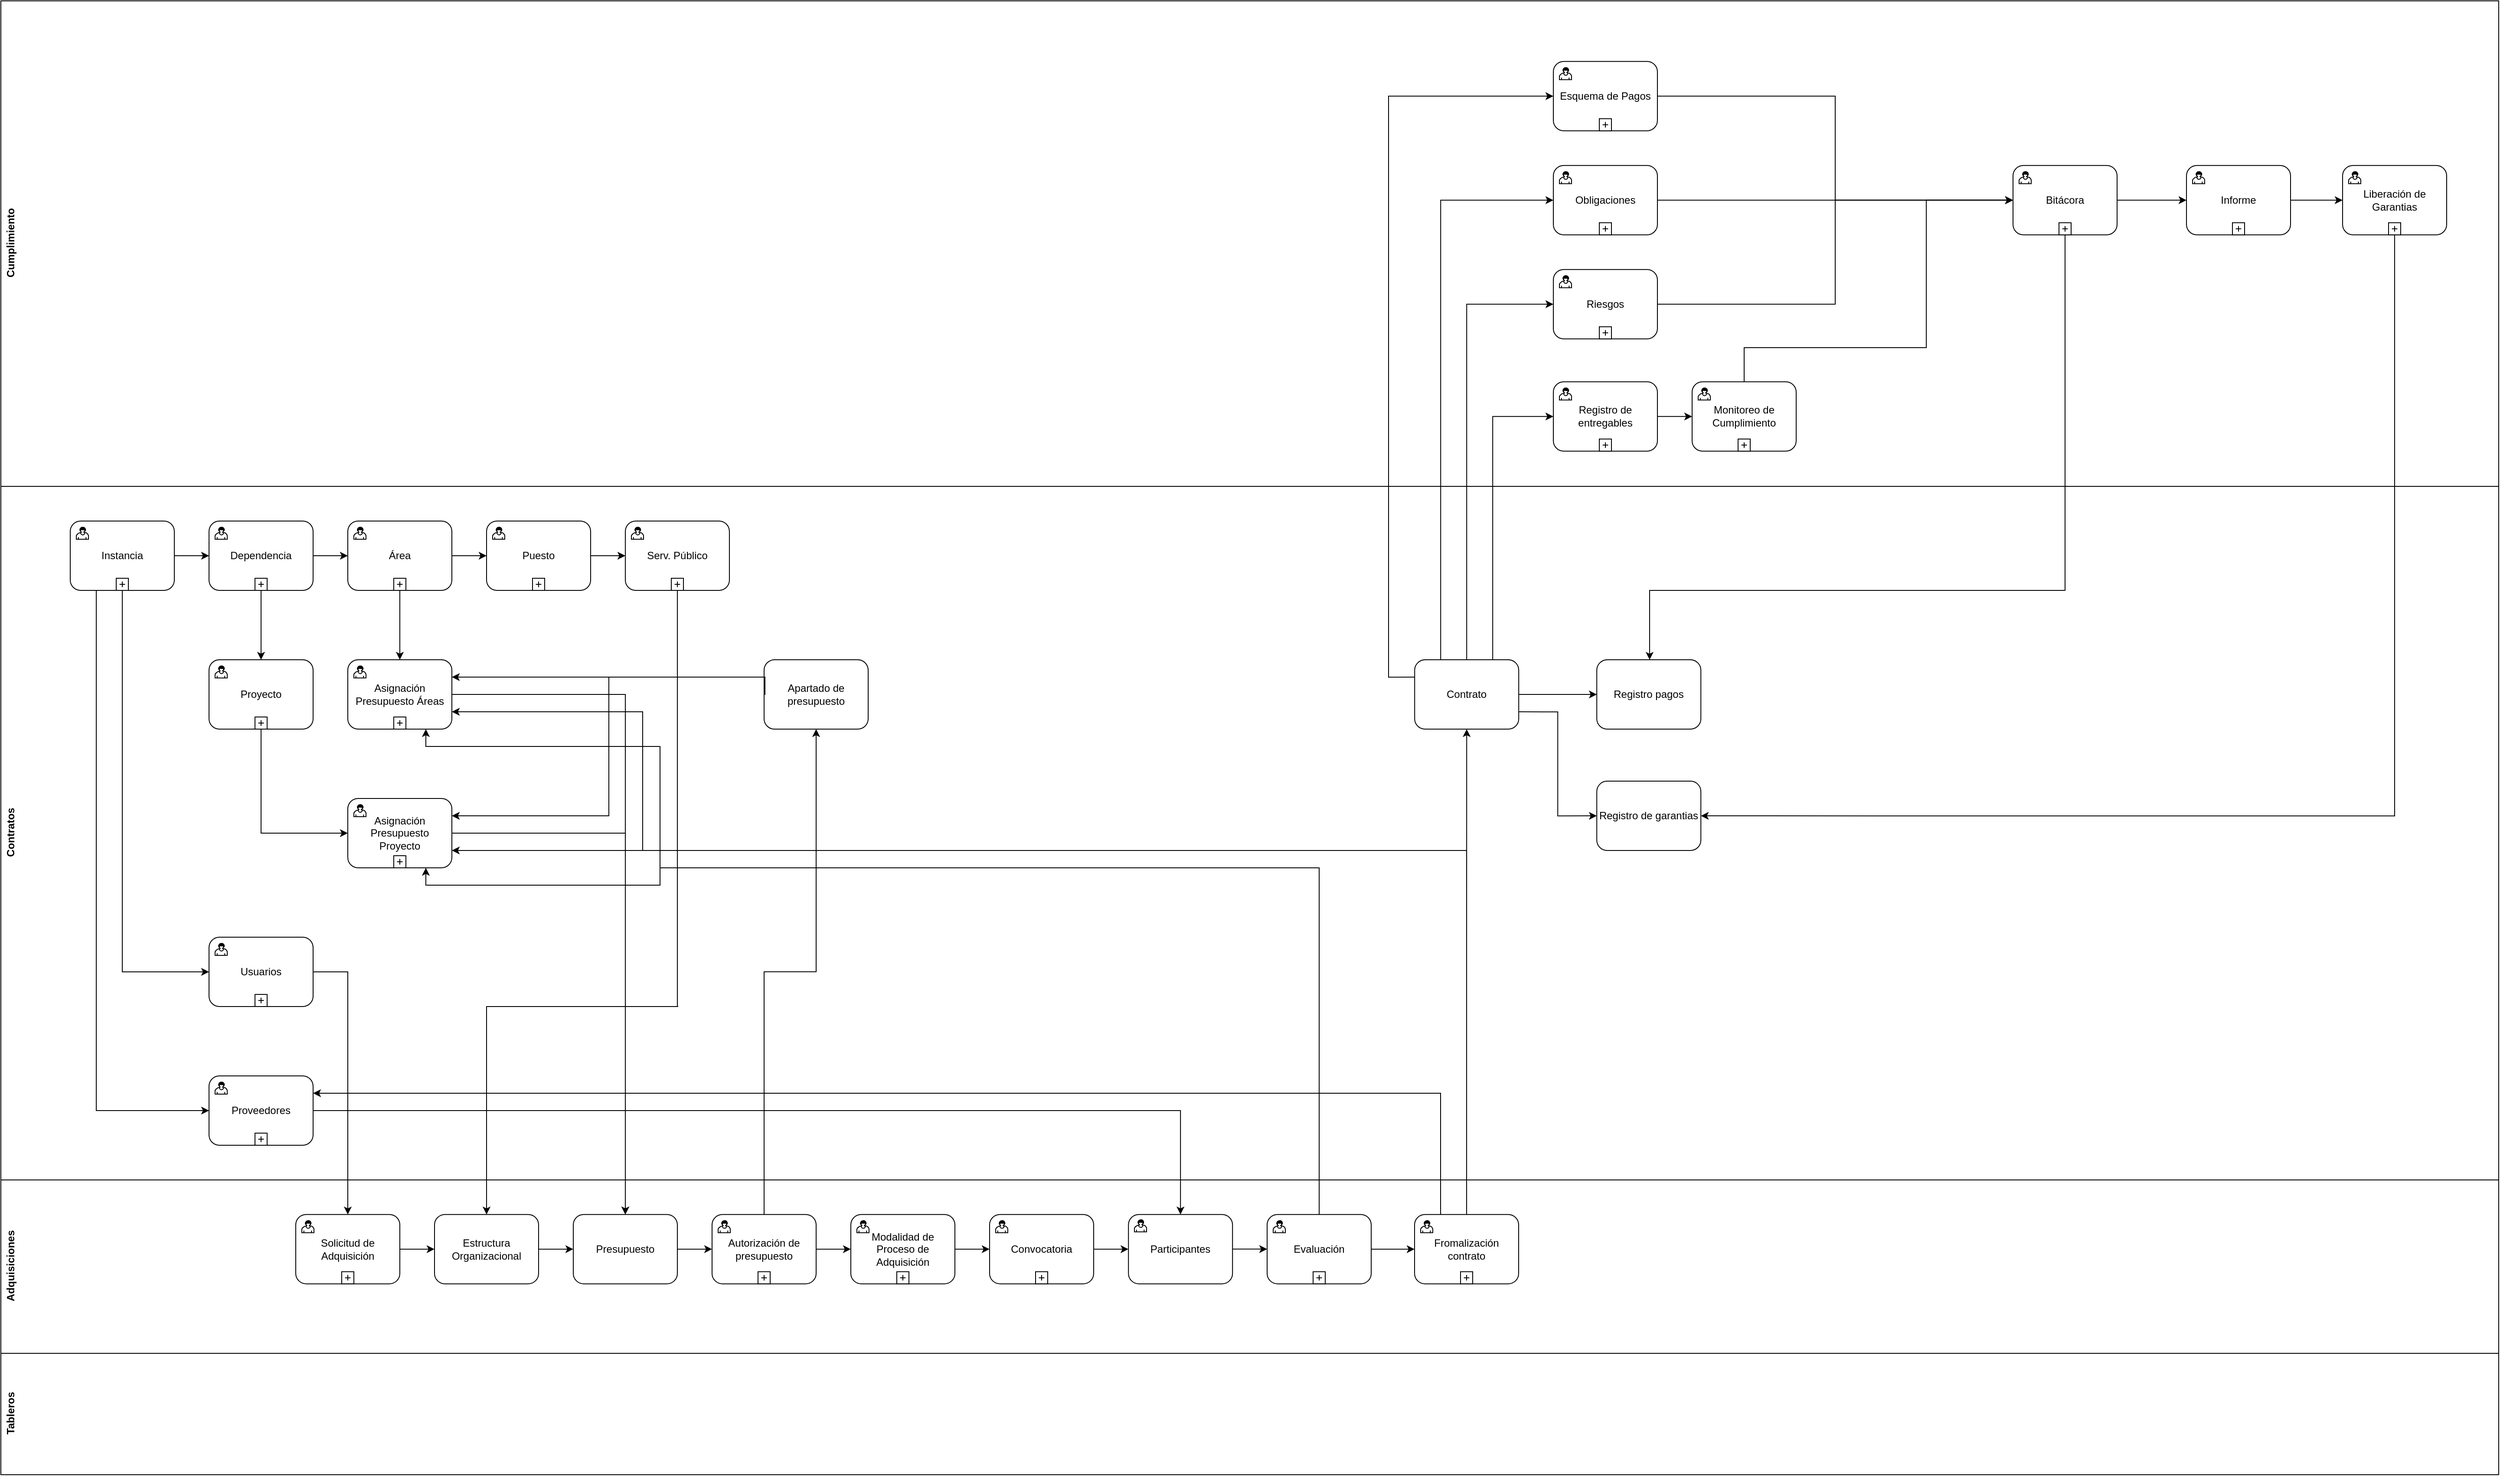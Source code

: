 <mxfile version="11.0.7" type="device"><diagram id="HF0MAO-rMuRulmWeIppY" name="Conceptual"><mxGraphModel dx="2050" dy="1913" grid="1" gridSize="10" guides="1" tooltips="1" connect="1" arrows="1" fold="1" page="1" pageScale="1" pageWidth="850" pageHeight="1100" math="0" shadow="0"><root><mxCell id="0"/><mxCell id="1" parent="0"/><mxCell id="SPFRbs08KjLSCJDV7sjw-6" value="" style="edgeStyle=orthogonalEdgeStyle;rounded=0;orthogonalLoop=1;jettySize=auto;html=1;" parent="1" source="7mxEODefQquX8Eluyxwv-3" target="7mxEODefQquX8Eluyxwv-6" edge="1"><mxGeometry relative="1" as="geometry"/></mxCell><mxCell id="SPFRbs08KjLSCJDV7sjw-58" value="" style="edgeStyle=orthogonalEdgeStyle;rounded=0;orthogonalLoop=1;jettySize=auto;html=1;exitX=0.5;exitY=1;exitDx=0;exitDy=0;entryX=0;entryY=0.5;entryDx=0;entryDy=0;" parent="1" source="7mxEODefQquX8Eluyxwv-3" target="SPFRbs08KjLSCJDV7sjw-55" edge="1"><mxGeometry relative="1" as="geometry"/></mxCell><mxCell id="7mxEODefQquX8Eluyxwv-3" value="Instancia" style="html=1;whiteSpace=wrap;rounded=1;" parent="1" vertex="1"><mxGeometry x="40" y="120" width="120" height="80" as="geometry"/></mxCell><mxCell id="7mxEODefQquX8Eluyxwv-4" value="" style="html=1;shape=mxgraph.bpmn.user_task;outlineConnect=0;" parent="7mxEODefQquX8Eluyxwv-3" vertex="1"><mxGeometry width="14" height="14" relative="1" as="geometry"><mxPoint x="7" y="7" as="offset"/></mxGeometry></mxCell><mxCell id="7mxEODefQquX8Eluyxwv-5" value="" style="html=1;shape=plus;outlineConnect=0;" parent="7mxEODefQquX8Eluyxwv-3" vertex="1"><mxGeometry x="0.5" y="1" width="14" height="14" relative="1" as="geometry"><mxPoint x="-7" y="-14" as="offset"/></mxGeometry></mxCell><mxCell id="SPFRbs08KjLSCJDV7sjw-7" value="" style="edgeStyle=orthogonalEdgeStyle;rounded=0;orthogonalLoop=1;jettySize=auto;html=1;" parent="1" source="7mxEODefQquX8Eluyxwv-6" target="7mxEODefQquX8Eluyxwv-9" edge="1"><mxGeometry relative="1" as="geometry"/></mxCell><mxCell id="SPFRbs08KjLSCJDV7sjw-30" value="" style="edgeStyle=orthogonalEdgeStyle;rounded=0;orthogonalLoop=1;jettySize=auto;html=1;" parent="1" source="7mxEODefQquX8Eluyxwv-6" target="SPFRbs08KjLSCJDV7sjw-27" edge="1"><mxGeometry relative="1" as="geometry"/></mxCell><mxCell id="7mxEODefQquX8Eluyxwv-6" value="Dependencia" style="html=1;whiteSpace=wrap;rounded=1;" parent="1" vertex="1"><mxGeometry x="200" y="120" width="120" height="80" as="geometry"/></mxCell><mxCell id="7mxEODefQquX8Eluyxwv-7" value="" style="html=1;shape=mxgraph.bpmn.user_task;outlineConnect=0;" parent="7mxEODefQquX8Eluyxwv-6" vertex="1"><mxGeometry width="14" height="14" relative="1" as="geometry"><mxPoint x="7" y="7" as="offset"/></mxGeometry></mxCell><mxCell id="7mxEODefQquX8Eluyxwv-8" value="" style="html=1;shape=plus;outlineConnect=0;" parent="7mxEODefQquX8Eluyxwv-6" vertex="1"><mxGeometry x="0.5" y="1" width="14" height="14" relative="1" as="geometry"><mxPoint x="-7" y="-14" as="offset"/></mxGeometry></mxCell><mxCell id="SPFRbs08KjLSCJDV7sjw-49" value="" style="edgeStyle=orthogonalEdgeStyle;rounded=0;orthogonalLoop=1;jettySize=auto;html=1;entryX=0;entryY=0.5;entryDx=0;entryDy=0;exitX=0.5;exitY=1;exitDx=0;exitDy=0;" parent="1" source="SPFRbs08KjLSCJDV7sjw-29" target="SPFRbs08KjLSCJDV7sjw-39" edge="1"><mxGeometry relative="1" as="geometry"><mxPoint x="260" y="440" as="targetPoint"/></mxGeometry></mxCell><mxCell id="SPFRbs08KjLSCJDV7sjw-27" value="Proyecto" style="html=1;whiteSpace=wrap;rounded=1;" parent="1" vertex="1"><mxGeometry x="200" y="280" width="120" height="80" as="geometry"/></mxCell><mxCell id="SPFRbs08KjLSCJDV7sjw-28" value="" style="html=1;shape=mxgraph.bpmn.user_task;outlineConnect=0;" parent="SPFRbs08KjLSCJDV7sjw-27" vertex="1"><mxGeometry width="14" height="14" relative="1" as="geometry"><mxPoint x="7" y="7" as="offset"/></mxGeometry></mxCell><mxCell id="SPFRbs08KjLSCJDV7sjw-29" value="" style="html=1;shape=plus;outlineConnect=0;" parent="SPFRbs08KjLSCJDV7sjw-27" vertex="1"><mxGeometry x="0.5" y="1" width="14" height="14" relative="1" as="geometry"><mxPoint x="-7" y="-14" as="offset"/></mxGeometry></mxCell><mxCell id="SPFRbs08KjLSCJDV7sjw-8" value="" style="edgeStyle=orthogonalEdgeStyle;rounded=0;orthogonalLoop=1;jettySize=auto;html=1;" parent="1" source="7mxEODefQquX8Eluyxwv-9" target="7mxEODefQquX8Eluyxwv-12" edge="1"><mxGeometry relative="1" as="geometry"/></mxCell><mxCell id="SPFRbs08KjLSCJDV7sjw-45" value="" style="edgeStyle=orthogonalEdgeStyle;rounded=0;orthogonalLoop=1;jettySize=auto;html=1;entryX=0.5;entryY=0;entryDx=0;entryDy=0;" parent="1" source="7mxEODefQquX8Eluyxwv-9" target="SPFRbs08KjLSCJDV7sjw-35" edge="1"><mxGeometry relative="1" as="geometry"><mxPoint x="420" y="280" as="targetPoint"/></mxGeometry></mxCell><mxCell id="7mxEODefQquX8Eluyxwv-9" value="Área" style="html=1;whiteSpace=wrap;rounded=1;" parent="1" vertex="1"><mxGeometry x="360" y="120" width="120" height="80" as="geometry"/></mxCell><mxCell id="7mxEODefQquX8Eluyxwv-10" value="" style="html=1;shape=mxgraph.bpmn.user_task;outlineConnect=0;" parent="7mxEODefQquX8Eluyxwv-9" vertex="1"><mxGeometry width="14" height="14" relative="1" as="geometry"><mxPoint x="7" y="7" as="offset"/></mxGeometry></mxCell><mxCell id="7mxEODefQquX8Eluyxwv-11" value="" style="html=1;shape=plus;outlineConnect=0;" parent="7mxEODefQquX8Eluyxwv-9" vertex="1"><mxGeometry x="0.5" y="1" width="14" height="14" relative="1" as="geometry"><mxPoint x="-7" y="-14" as="offset"/></mxGeometry></mxCell><mxCell id="SPFRbs08KjLSCJDV7sjw-9" value="" style="edgeStyle=orthogonalEdgeStyle;rounded=0;orthogonalLoop=1;jettySize=auto;html=1;" parent="1" source="7mxEODefQquX8Eluyxwv-12" target="7mxEODefQquX8Eluyxwv-15" edge="1"><mxGeometry relative="1" as="geometry"/></mxCell><mxCell id="7mxEODefQquX8Eluyxwv-12" value="Puesto" style="html=1;whiteSpace=wrap;rounded=1;" parent="1" vertex="1"><mxGeometry x="520" y="120" width="120" height="80" as="geometry"/></mxCell><mxCell id="7mxEODefQquX8Eluyxwv-13" value="" style="html=1;shape=mxgraph.bpmn.user_task;outlineConnect=0;" parent="7mxEODefQquX8Eluyxwv-12" vertex="1"><mxGeometry width="14" height="14" relative="1" as="geometry"><mxPoint x="7" y="7" as="offset"/></mxGeometry></mxCell><mxCell id="7mxEODefQquX8Eluyxwv-14" value="" style="html=1;shape=plus;outlineConnect=0;" parent="7mxEODefQquX8Eluyxwv-12" vertex="1"><mxGeometry x="0.5" y="1" width="14" height="14" relative="1" as="geometry"><mxPoint x="-7" y="-14" as="offset"/></mxGeometry></mxCell><mxCell id="7mxEODefQquX8Eluyxwv-15" value="Serv. Público" style="html=1;whiteSpace=wrap;rounded=1;" parent="1" vertex="1"><mxGeometry x="680" y="120" width="120" height="80" as="geometry"/></mxCell><mxCell id="7mxEODefQquX8Eluyxwv-16" value="" style="html=1;shape=mxgraph.bpmn.user_task;outlineConnect=0;" parent="7mxEODefQquX8Eluyxwv-15" vertex="1"><mxGeometry width="14" height="14" relative="1" as="geometry"><mxPoint x="7" y="7" as="offset"/></mxGeometry></mxCell><mxCell id="7mxEODefQquX8Eluyxwv-17" value="" style="html=1;shape=plus;outlineConnect=0;" parent="7mxEODefQquX8Eluyxwv-15" vertex="1"><mxGeometry x="0.5" y="1" width="14" height="14" relative="1" as="geometry"><mxPoint x="-7" y="-14" as="offset"/></mxGeometry></mxCell><mxCell id="SPFRbs08KjLSCJDV7sjw-84" value="" style="edgeStyle=orthogonalEdgeStyle;rounded=0;orthogonalLoop=1;jettySize=auto;html=1;" parent="1" source="SPFRbs08KjLSCJDV7sjw-35" target="SPFRbs08KjLSCJDV7sjw-80" edge="1"><mxGeometry relative="1" as="geometry"/></mxCell><mxCell id="SPFRbs08KjLSCJDV7sjw-35" value="Asignación Presupuesto Áreas" style="html=1;whiteSpace=wrap;rounded=1;" parent="1" vertex="1"><mxGeometry x="360" y="280" width="120" height="80" as="geometry"/></mxCell><mxCell id="SPFRbs08KjLSCJDV7sjw-36" value="" style="html=1;shape=mxgraph.bpmn.user_task;outlineConnect=0;" parent="SPFRbs08KjLSCJDV7sjw-35" vertex="1"><mxGeometry width="14" height="14" relative="1" as="geometry"><mxPoint x="7" y="7" as="offset"/></mxGeometry></mxCell><mxCell id="SPFRbs08KjLSCJDV7sjw-37" value="" style="html=1;shape=plus;outlineConnect=0;" parent="SPFRbs08KjLSCJDV7sjw-35" vertex="1"><mxGeometry x="0.5" y="1" width="14" height="14" relative="1" as="geometry"><mxPoint x="-7" y="-14" as="offset"/></mxGeometry></mxCell><mxCell id="SPFRbs08KjLSCJDV7sjw-92" value="" style="edgeStyle=orthogonalEdgeStyle;rounded=0;orthogonalLoop=1;jettySize=auto;html=1;entryX=0.5;entryY=0;entryDx=0;entryDy=0;" parent="1" source="SPFRbs08KjLSCJDV7sjw-39" target="SPFRbs08KjLSCJDV7sjw-80" edge="1"><mxGeometry relative="1" as="geometry"/></mxCell><mxCell id="SPFRbs08KjLSCJDV7sjw-39" value="Asignación Presupuesto Proyecto" style="html=1;whiteSpace=wrap;rounded=1;" parent="1" vertex="1"><mxGeometry x="360" y="440" width="120" height="80" as="geometry"/></mxCell><mxCell id="SPFRbs08KjLSCJDV7sjw-40" value="" style="html=1;shape=mxgraph.bpmn.user_task;outlineConnect=0;" parent="SPFRbs08KjLSCJDV7sjw-39" vertex="1"><mxGeometry width="14" height="14" relative="1" as="geometry"><mxPoint x="7" y="7" as="offset"/></mxGeometry></mxCell><mxCell id="SPFRbs08KjLSCJDV7sjw-41" value="" style="html=1;shape=plus;outlineConnect=0;" parent="SPFRbs08KjLSCJDV7sjw-39" vertex="1"><mxGeometry x="0.5" y="1" width="14" height="14" relative="1" as="geometry"><mxPoint x="-7" y="-14" as="offset"/></mxGeometry></mxCell><mxCell id="SPFRbs08KjLSCJDV7sjw-51" value="Contratos" style="swimlane;html=1;horizontal=0;swimlaneLine=0;" parent="1" vertex="1"><mxGeometry x="-40" y="80" width="2880" height="800" as="geometry"/></mxCell><mxCell id="SPFRbs08KjLSCJDV7sjw-55" value="Usuarios" style="html=1;whiteSpace=wrap;rounded=1;" parent="SPFRbs08KjLSCJDV7sjw-51" vertex="1"><mxGeometry x="240" y="520" width="120" height="80" as="geometry"/></mxCell><mxCell id="SPFRbs08KjLSCJDV7sjw-56" value="" style="html=1;shape=mxgraph.bpmn.user_task;outlineConnect=0;" parent="SPFRbs08KjLSCJDV7sjw-55" vertex="1"><mxGeometry width="14" height="14" relative="1" as="geometry"><mxPoint x="7" y="7" as="offset"/></mxGeometry></mxCell><mxCell id="SPFRbs08KjLSCJDV7sjw-57" value="" style="html=1;shape=plus;outlineConnect=0;" parent="SPFRbs08KjLSCJDV7sjw-55" vertex="1"><mxGeometry x="0.5" y="1" width="14" height="14" relative="1" as="geometry"><mxPoint x="-7" y="-14" as="offset"/></mxGeometry></mxCell><mxCell id="SPFRbs08KjLSCJDV7sjw-99" value="Apartado de presupuesto" style="shape=ext;rounded=1;html=1;whiteSpace=wrap;" parent="SPFRbs08KjLSCJDV7sjw-51" vertex="1"><mxGeometry x="880" y="200" width="120" height="80" as="geometry"/></mxCell><mxCell id="SPFRbs08KjLSCJDV7sjw-196" value="" style="edgeStyle=orthogonalEdgeStyle;rounded=0;orthogonalLoop=1;jettySize=auto;html=1;" parent="SPFRbs08KjLSCJDV7sjw-51" source="SPFRbs08KjLSCJDV7sjw-139" target="SPFRbs08KjLSCJDV7sjw-193" edge="1"><mxGeometry relative="1" as="geometry"/></mxCell><mxCell id="SPFRbs08KjLSCJDV7sjw-139" value="Contrato" style="shape=ext;rounded=1;html=1;whiteSpace=wrap;" parent="SPFRbs08KjLSCJDV7sjw-51" vertex="1"><mxGeometry x="1630.1" y="200.056" width="120" height="80" as="geometry"/></mxCell><mxCell id="SPFRbs08KjLSCJDV7sjw-193" value="Registro pagos" style="shape=ext;rounded=1;html=1;whiteSpace=wrap;" parent="SPFRbs08KjLSCJDV7sjw-51" vertex="1"><mxGeometry x="1840.1" y="200.056" width="120" height="80" as="geometry"/></mxCell><mxCell id="SPFRbs08KjLSCJDV7sjw-237" value="Registro de garantias" style="shape=ext;rounded=1;html=1;whiteSpace=wrap;" parent="SPFRbs08KjLSCJDV7sjw-51" vertex="1"><mxGeometry x="1840.1" y="340.056" width="120" height="80" as="geometry"/></mxCell><mxCell id="SPFRbs08KjLSCJDV7sjw-238" value="" style="edgeStyle=orthogonalEdgeStyle;rounded=0;orthogonalLoop=1;jettySize=auto;html=1;exitX=1;exitY=0.75;exitDx=0;exitDy=0;entryX=0;entryY=0.5;entryDx=0;entryDy=0;" parent="SPFRbs08KjLSCJDV7sjw-51" source="SPFRbs08KjLSCJDV7sjw-139" target="SPFRbs08KjLSCJDV7sjw-237" edge="1"><mxGeometry relative="1" as="geometry"><mxPoint x="1760.1" y="250.056" as="sourcePoint"/><mxPoint x="1850.1" y="250.056" as="targetPoint"/></mxGeometry></mxCell><mxCell id="SPFRbs08KjLSCJDV7sjw-66" value="Adquisiciones" style="swimlane;html=1;horizontal=0;swimlaneLine=0;" parent="1" vertex="1"><mxGeometry x="-40" y="880" width="2880" height="200" as="geometry"/></mxCell><mxCell id="SPFRbs08KjLSCJDV7sjw-79" value="" style="edgeStyle=orthogonalEdgeStyle;rounded=0;orthogonalLoop=1;jettySize=auto;html=1;" parent="SPFRbs08KjLSCJDV7sjw-66" source="SPFRbs08KjLSCJDV7sjw-73" target="SPFRbs08KjLSCJDV7sjw-77" edge="1"><mxGeometry relative="1" as="geometry"/></mxCell><mxCell id="SPFRbs08KjLSCJDV7sjw-73" value="Solicitud de Adquisición" style="html=1;whiteSpace=wrap;rounded=1;" parent="SPFRbs08KjLSCJDV7sjw-66" vertex="1"><mxGeometry x="340" y="39.833" width="120" height="80" as="geometry"/></mxCell><mxCell id="SPFRbs08KjLSCJDV7sjw-74" value="" style="html=1;shape=mxgraph.bpmn.user_task;outlineConnect=0;" parent="SPFRbs08KjLSCJDV7sjw-73" vertex="1"><mxGeometry width="14" height="14" relative="1" as="geometry"><mxPoint x="7" y="7" as="offset"/></mxGeometry></mxCell><mxCell id="SPFRbs08KjLSCJDV7sjw-75" value="" style="html=1;shape=plus;outlineConnect=0;" parent="SPFRbs08KjLSCJDV7sjw-73" vertex="1"><mxGeometry x="0.5" y="1" width="14" height="14" relative="1" as="geometry"><mxPoint x="-7" y="-14" as="offset"/></mxGeometry></mxCell><mxCell id="SPFRbs08KjLSCJDV7sjw-93" value="" style="edgeStyle=orthogonalEdgeStyle;rounded=0;orthogonalLoop=1;jettySize=auto;html=1;" parent="SPFRbs08KjLSCJDV7sjw-66" source="SPFRbs08KjLSCJDV7sjw-77" target="SPFRbs08KjLSCJDV7sjw-80" edge="1"><mxGeometry relative="1" as="geometry"/></mxCell><mxCell id="SPFRbs08KjLSCJDV7sjw-77" value="Estructura Organizacional" style="shape=ext;rounded=1;html=1;whiteSpace=wrap;" parent="SPFRbs08KjLSCJDV7sjw-66" vertex="1"><mxGeometry x="500" y="39.833" width="120" height="80" as="geometry"/></mxCell><mxCell id="SPFRbs08KjLSCJDV7sjw-98" value="" style="edgeStyle=orthogonalEdgeStyle;rounded=0;orthogonalLoop=1;jettySize=auto;html=1;" parent="SPFRbs08KjLSCJDV7sjw-66" source="SPFRbs08KjLSCJDV7sjw-80" target="SPFRbs08KjLSCJDV7sjw-95" edge="1"><mxGeometry relative="1" as="geometry"/></mxCell><mxCell id="SPFRbs08KjLSCJDV7sjw-80" value="Presupuesto" style="shape=ext;rounded=1;html=1;whiteSpace=wrap;" parent="SPFRbs08KjLSCJDV7sjw-66" vertex="1"><mxGeometry x="660" y="39.833" width="120" height="80" as="geometry"/></mxCell><mxCell id="SPFRbs08KjLSCJDV7sjw-110" value="" style="edgeStyle=orthogonalEdgeStyle;rounded=0;orthogonalLoop=1;jettySize=auto;html=1;" parent="SPFRbs08KjLSCJDV7sjw-66" source="SPFRbs08KjLSCJDV7sjw-95" target="SPFRbs08KjLSCJDV7sjw-107" edge="1"><mxGeometry relative="1" as="geometry"/></mxCell><mxCell id="SPFRbs08KjLSCJDV7sjw-95" value="Autorización de presupuesto" style="html=1;whiteSpace=wrap;rounded=1;" parent="SPFRbs08KjLSCJDV7sjw-66" vertex="1"><mxGeometry x="820" y="39.833" width="120" height="80" as="geometry"/></mxCell><mxCell id="SPFRbs08KjLSCJDV7sjw-96" value="" style="html=1;shape=mxgraph.bpmn.user_task;outlineConnect=0;" parent="SPFRbs08KjLSCJDV7sjw-95" vertex="1"><mxGeometry width="14" height="14" relative="1" as="geometry"><mxPoint x="7" y="7" as="offset"/></mxGeometry></mxCell><mxCell id="SPFRbs08KjLSCJDV7sjw-97" value="" style="html=1;shape=plus;outlineConnect=0;" parent="SPFRbs08KjLSCJDV7sjw-95" vertex="1"><mxGeometry x="0.5" y="1" width="14" height="14" relative="1" as="geometry"><mxPoint x="-7" y="-14" as="offset"/></mxGeometry></mxCell><mxCell id="SPFRbs08KjLSCJDV7sjw-125" value="" style="edgeStyle=orthogonalEdgeStyle;rounded=0;orthogonalLoop=1;jettySize=auto;html=1;" parent="SPFRbs08KjLSCJDV7sjw-66" source="SPFRbs08KjLSCJDV7sjw-107" target="SPFRbs08KjLSCJDV7sjw-121" edge="1"><mxGeometry relative="1" as="geometry"/></mxCell><mxCell id="SPFRbs08KjLSCJDV7sjw-107" value="Modalidad de Proceso de Adquisición" style="html=1;whiteSpace=wrap;rounded=1;" parent="SPFRbs08KjLSCJDV7sjw-66" vertex="1"><mxGeometry x="980" y="39.833" width="120" height="80" as="geometry"/></mxCell><mxCell id="SPFRbs08KjLSCJDV7sjw-108" value="" style="html=1;shape=mxgraph.bpmn.user_task;outlineConnect=0;" parent="SPFRbs08KjLSCJDV7sjw-107" vertex="1"><mxGeometry width="14" height="14" relative="1" as="geometry"><mxPoint x="7" y="7" as="offset"/></mxGeometry></mxCell><mxCell id="SPFRbs08KjLSCJDV7sjw-109" value="" style="html=1;shape=plus;outlineConnect=0;" parent="SPFRbs08KjLSCJDV7sjw-107" vertex="1"><mxGeometry x="0.5" y="1" width="14" height="14" relative="1" as="geometry"><mxPoint x="-7" y="-14" as="offset"/></mxGeometry></mxCell><mxCell id="SPFRbs08KjLSCJDV7sjw-126" value="" style="edgeStyle=orthogonalEdgeStyle;rounded=0;orthogonalLoop=1;jettySize=auto;html=1;" parent="SPFRbs08KjLSCJDV7sjw-66" source="SPFRbs08KjLSCJDV7sjw-121" target="SPFRbs08KjLSCJDV7sjw-124" edge="1"><mxGeometry relative="1" as="geometry"/></mxCell><mxCell id="SPFRbs08KjLSCJDV7sjw-121" value="Convocatoria" style="html=1;whiteSpace=wrap;rounded=1;" parent="SPFRbs08KjLSCJDV7sjw-66" vertex="1"><mxGeometry x="1140" y="39.833" width="120" height="80" as="geometry"/></mxCell><mxCell id="SPFRbs08KjLSCJDV7sjw-122" value="" style="html=1;shape=mxgraph.bpmn.user_task;outlineConnect=0;" parent="SPFRbs08KjLSCJDV7sjw-121" vertex="1"><mxGeometry width="14" height="14" relative="1" as="geometry"><mxPoint x="7" y="7" as="offset"/></mxGeometry></mxCell><mxCell id="SPFRbs08KjLSCJDV7sjw-123" value="" style="html=1;shape=plus;outlineConnect=0;" parent="SPFRbs08KjLSCJDV7sjw-121" vertex="1"><mxGeometry x="0.5" y="1" width="14" height="14" relative="1" as="geometry"><mxPoint x="-7" y="-14" as="offset"/></mxGeometry></mxCell><mxCell id="SPFRbs08KjLSCJDV7sjw-137" value="" style="edgeStyle=orthogonalEdgeStyle;rounded=0;orthogonalLoop=1;jettySize=auto;html=1;" parent="SPFRbs08KjLSCJDV7sjw-66" source="SPFRbs08KjLSCJDV7sjw-124" target="SPFRbs08KjLSCJDV7sjw-131" edge="1"><mxGeometry relative="1" as="geometry"/></mxCell><mxCell id="SPFRbs08KjLSCJDV7sjw-124" value="Participantes" style="shape=ext;rounded=1;html=1;whiteSpace=wrap;" parent="SPFRbs08KjLSCJDV7sjw-66" vertex="1"><mxGeometry x="1300.1" y="39.833" width="120" height="80" as="geometry"/></mxCell><mxCell id="SPFRbs08KjLSCJDV7sjw-138" value="" style="edgeStyle=orthogonalEdgeStyle;rounded=0;orthogonalLoop=1;jettySize=auto;html=1;" parent="SPFRbs08KjLSCJDV7sjw-66" source="SPFRbs08KjLSCJDV7sjw-131" target="SPFRbs08KjLSCJDV7sjw-134" edge="1"><mxGeometry relative="1" as="geometry"/></mxCell><mxCell id="SPFRbs08KjLSCJDV7sjw-131" value="Evaluación" style="html=1;whiteSpace=wrap;rounded=1;" parent="SPFRbs08KjLSCJDV7sjw-66" vertex="1"><mxGeometry x="1460" y="39.833" width="120" height="80" as="geometry"/></mxCell><mxCell id="SPFRbs08KjLSCJDV7sjw-132" value="" style="html=1;shape=mxgraph.bpmn.user_task;outlineConnect=0;" parent="SPFRbs08KjLSCJDV7sjw-131" vertex="1"><mxGeometry width="14" height="14" relative="1" as="geometry"><mxPoint x="7" y="7" as="offset"/></mxGeometry></mxCell><mxCell id="SPFRbs08KjLSCJDV7sjw-133" value="" style="html=1;shape=plus;outlineConnect=0;" parent="SPFRbs08KjLSCJDV7sjw-131" vertex="1"><mxGeometry x="0.5" y="1" width="14" height="14" relative="1" as="geometry"><mxPoint x="-7" y="-14" as="offset"/></mxGeometry></mxCell><mxCell id="SPFRbs08KjLSCJDV7sjw-134" value="Fromalización contrato" style="html=1;whiteSpace=wrap;rounded=1;" parent="SPFRbs08KjLSCJDV7sjw-66" vertex="1"><mxGeometry x="1630" y="39.833" width="120" height="80" as="geometry"/></mxCell><mxCell id="SPFRbs08KjLSCJDV7sjw-135" value="" style="html=1;shape=mxgraph.bpmn.user_task;outlineConnect=0;" parent="SPFRbs08KjLSCJDV7sjw-134" vertex="1"><mxGeometry width="14" height="14" relative="1" as="geometry"><mxPoint x="7" y="7" as="offset"/></mxGeometry></mxCell><mxCell id="SPFRbs08KjLSCJDV7sjw-136" value="" style="html=1;shape=plus;outlineConnect=0;" parent="SPFRbs08KjLSCJDV7sjw-134" vertex="1"><mxGeometry x="0.5" y="1" width="14" height="14" relative="1" as="geometry"><mxPoint x="-7" y="-14" as="offset"/></mxGeometry></mxCell><mxCell id="SPFRbs08KjLSCJDV7sjw-153" value="" style="html=1;shape=mxgraph.bpmn.user_task;outlineConnect=0;" parent="SPFRbs08KjLSCJDV7sjw-66" vertex="1"><mxGeometry x="1307" y="45.833" width="14" height="14" as="geometry"><mxPoint x="7" y="7" as="offset"/></mxGeometry></mxCell><mxCell id="SPFRbs08KjLSCJDV7sjw-78" value="" style="edgeStyle=orthogonalEdgeStyle;rounded=0;orthogonalLoop=1;jettySize=auto;html=1;exitX=0.5;exitY=1;exitDx=0;exitDy=0;entryX=0.5;entryY=0;entryDx=0;entryDy=0;" parent="1" source="7mxEODefQquX8Eluyxwv-17" target="SPFRbs08KjLSCJDV7sjw-77" edge="1"><mxGeometry relative="1" as="geometry"><mxPoint x="430.529" y="210" as="sourcePoint"/><mxPoint x="430.529" y="290.294" as="targetPoint"/><Array as="points"><mxPoint x="741" y="680"/><mxPoint x="521" y="680"/></Array></mxGeometry></mxCell><mxCell id="SPFRbs08KjLSCJDV7sjw-101" value="" style="edgeStyle=orthogonalEdgeStyle;rounded=0;orthogonalLoop=1;jettySize=auto;html=1;entryX=1;entryY=0.25;entryDx=0;entryDy=0;" parent="1" source="SPFRbs08KjLSCJDV7sjw-99" target="SPFRbs08KjLSCJDV7sjw-35" edge="1"><mxGeometry relative="1" as="geometry"><mxPoint x="760" y="320" as="targetPoint"/><Array as="points"><mxPoint x="750" y="300"/><mxPoint x="750" y="300"/></Array></mxGeometry></mxCell><mxCell id="SPFRbs08KjLSCJDV7sjw-102" value="" style="edgeStyle=orthogonalEdgeStyle;rounded=0;orthogonalLoop=1;jettySize=auto;html=1;entryX=1;entryY=0.25;entryDx=0;entryDy=0;exitX=0;exitY=0.5;exitDx=0;exitDy=0;" parent="1" source="SPFRbs08KjLSCJDV7sjw-99" target="SPFRbs08KjLSCJDV7sjw-39" edge="1"><mxGeometry relative="1" as="geometry"><mxPoint x="850" y="329.667" as="sourcePoint"/><mxPoint x="490" y="309.667" as="targetPoint"/><Array as="points"><mxPoint x="841" y="300"/><mxPoint x="661" y="300"/><mxPoint x="661" y="460"/></Array></mxGeometry></mxCell><mxCell id="SPFRbs08KjLSCJDV7sjw-106" value="" style="edgeStyle=orthogonalEdgeStyle;rounded=0;orthogonalLoop=1;jettySize=auto;html=1;entryX=0.5;entryY=1;entryDx=0;entryDy=0;exitX=0.5;exitY=0;exitDx=0;exitDy=0;" parent="1" source="SPFRbs08KjLSCJDV7sjw-95" target="SPFRbs08KjLSCJDV7sjw-99" edge="1"><mxGeometry relative="1" as="geometry"/></mxCell><mxCell id="SPFRbs08KjLSCJDV7sjw-130" value="" style="edgeStyle=orthogonalEdgeStyle;rounded=0;orthogonalLoop=1;jettySize=auto;html=1;entryX=0.5;entryY=0;entryDx=0;entryDy=0;" parent="1" source="SPFRbs08KjLSCJDV7sjw-111" target="SPFRbs08KjLSCJDV7sjw-124" edge="1"><mxGeometry relative="1" as="geometry"><mxPoint x="400" y="800" as="targetPoint"/></mxGeometry></mxCell><mxCell id="SPFRbs08KjLSCJDV7sjw-111" value="Proveedores" style="html=1;whiteSpace=wrap;rounded=1;" parent="1" vertex="1"><mxGeometry x="200" y="760" width="120" height="80" as="geometry"/></mxCell><mxCell id="SPFRbs08KjLSCJDV7sjw-112" value="" style="html=1;shape=mxgraph.bpmn.user_task;outlineConnect=0;" parent="SPFRbs08KjLSCJDV7sjw-111" vertex="1"><mxGeometry width="14" height="14" relative="1" as="geometry"><mxPoint x="7" y="7" as="offset"/></mxGeometry></mxCell><mxCell id="SPFRbs08KjLSCJDV7sjw-113" value="" style="html=1;shape=plus;outlineConnect=0;" parent="SPFRbs08KjLSCJDV7sjw-111" vertex="1"><mxGeometry x="0.5" y="1" width="14" height="14" relative="1" as="geometry"><mxPoint x="-7" y="-14" as="offset"/></mxGeometry></mxCell><mxCell id="SPFRbs08KjLSCJDV7sjw-115" value="" style="edgeStyle=orthogonalEdgeStyle;rounded=0;orthogonalLoop=1;jettySize=auto;html=1;exitX=0.25;exitY=1;exitDx=0;exitDy=0;" parent="1" source="7mxEODefQquX8Eluyxwv-3" target="SPFRbs08KjLSCJDV7sjw-111" edge="1"><mxGeometry relative="1" as="geometry"><mxPoint x="261.111" y="680.0" as="sourcePoint"/><mxPoint x="261.111" y="919.833" as="targetPoint"/><Array as="points"><mxPoint x="70" y="800"/></Array></mxGeometry></mxCell><mxCell id="SPFRbs08KjLSCJDV7sjw-119" value="" style="edgeStyle=orthogonalEdgeStyle;rounded=0;orthogonalLoop=1;jettySize=auto;html=1;exitX=1;exitY=0.5;exitDx=0;exitDy=0;" parent="1" source="SPFRbs08KjLSCJDV7sjw-55" target="SPFRbs08KjLSCJDV7sjw-73" edge="1"><mxGeometry relative="1" as="geometry"><mxPoint x="400" y="640" as="targetPoint"/></mxGeometry></mxCell><mxCell id="SPFRbs08KjLSCJDV7sjw-140" value="" style="edgeStyle=orthogonalEdgeStyle;rounded=0;orthogonalLoop=1;jettySize=auto;html=1;entryX=1;entryY=0.75;entryDx=0;entryDy=0;" parent="1" source="SPFRbs08KjLSCJDV7sjw-134" target="SPFRbs08KjLSCJDV7sjw-39" edge="1"><mxGeometry relative="1" as="geometry"><Array as="points"><mxPoint x="1650" y="500"/></Array></mxGeometry></mxCell><mxCell id="SPFRbs08KjLSCJDV7sjw-144" value="" style="edgeStyle=orthogonalEdgeStyle;rounded=0;orthogonalLoop=1;jettySize=auto;html=1;exitX=0.5;exitY=0;exitDx=0;exitDy=0;" parent="1" source="SPFRbs08KjLSCJDV7sjw-134" target="SPFRbs08KjLSCJDV7sjw-139" edge="1"><mxGeometry relative="1" as="geometry"/></mxCell><mxCell id="SPFRbs08KjLSCJDV7sjw-148" value="" style="edgeStyle=orthogonalEdgeStyle;rounded=0;orthogonalLoop=1;jettySize=auto;html=1;exitX=0.5;exitY=0;exitDx=0;exitDy=0;entryX=1;entryY=0.75;entryDx=0;entryDy=0;" parent="1" source="SPFRbs08KjLSCJDV7sjw-134" target="SPFRbs08KjLSCJDV7sjw-35" edge="1"><mxGeometry relative="1" as="geometry"><Array as="points"><mxPoint x="1650" y="500"/><mxPoint x="700" y="500"/><mxPoint x="700" y="340"/></Array></mxGeometry></mxCell><mxCell id="SPFRbs08KjLSCJDV7sjw-152" value="" style="edgeStyle=orthogonalEdgeStyle;rounded=0;orthogonalLoop=1;jettySize=auto;html=1;exitX=0.25;exitY=0;exitDx=0;exitDy=0;entryX=1;entryY=0.25;entryDx=0;entryDy=0;" parent="1" source="SPFRbs08KjLSCJDV7sjw-134" target="SPFRbs08KjLSCJDV7sjw-111" edge="1"><mxGeometry relative="1" as="geometry"><mxPoint x="1656.667" y="1060.833" as="targetPoint"/></mxGeometry></mxCell><mxCell id="SPFRbs08KjLSCJDV7sjw-154" value="" style="edgeStyle=orthogonalEdgeStyle;rounded=0;orthogonalLoop=1;jettySize=auto;html=1;exitX=0.5;exitY=0;exitDx=0;exitDy=0;entryX=0.75;entryY=1;entryDx=0;entryDy=0;" parent="1" source="SPFRbs08KjLSCJDV7sjw-131" target="SPFRbs08KjLSCJDV7sjw-35" edge="1"><mxGeometry relative="1" as="geometry"><mxPoint x="1660" y="929.778" as="sourcePoint"/><mxPoint x="490" y="349.778" as="targetPoint"/><Array as="points"><mxPoint x="1480" y="520"/><mxPoint x="720" y="520"/><mxPoint x="720" y="380"/><mxPoint x="450" y="380"/></Array></mxGeometry></mxCell><mxCell id="SPFRbs08KjLSCJDV7sjw-155" value="" style="edgeStyle=orthogonalEdgeStyle;rounded=0;orthogonalLoop=1;jettySize=auto;html=1;entryX=0.75;entryY=1;entryDx=0;entryDy=0;" parent="1" target="SPFRbs08KjLSCJDV7sjw-39" edge="1"><mxGeometry relative="1" as="geometry"><mxPoint x="1480" y="920" as="sourcePoint"/><mxPoint x="460" y="369.778" as="targetPoint"/><Array as="points"><mxPoint x="1480" y="520"/><mxPoint x="720" y="520"/><mxPoint x="720" y="540"/><mxPoint x="450" y="540"/></Array></mxGeometry></mxCell><mxCell id="SPFRbs08KjLSCJDV7sjw-190" value="Cumplimiento" style="swimlane;html=1;horizontal=0;swimlaneLine=0;" parent="1" vertex="1"><mxGeometry x="-40" y="-480" width="2880" height="560" as="geometry"/></mxCell><mxCell id="SPFRbs08KjLSCJDV7sjw-206" value="" style="edgeStyle=orthogonalEdgeStyle;rounded=0;orthogonalLoop=1;jettySize=auto;html=1;" parent="SPFRbs08KjLSCJDV7sjw-190" source="SPFRbs08KjLSCJDV7sjw-156" target="SPFRbs08KjLSCJDV7sjw-199" edge="1"><mxGeometry relative="1" as="geometry"/></mxCell><mxCell id="SPFRbs08KjLSCJDV7sjw-156" value="Registro de entregables" style="html=1;whiteSpace=wrap;rounded=1;" parent="SPFRbs08KjLSCJDV7sjw-190" vertex="1"><mxGeometry x="1790" y="439.389" width="120" height="80" as="geometry"/></mxCell><mxCell id="SPFRbs08KjLSCJDV7sjw-157" value="" style="html=1;shape=mxgraph.bpmn.user_task;outlineConnect=0;" parent="SPFRbs08KjLSCJDV7sjw-156" vertex="1"><mxGeometry width="14" height="14" relative="1" as="geometry"><mxPoint x="7" y="7" as="offset"/></mxGeometry></mxCell><mxCell id="SPFRbs08KjLSCJDV7sjw-158" value="" style="html=1;shape=plus;outlineConnect=0;" parent="SPFRbs08KjLSCJDV7sjw-156" vertex="1"><mxGeometry x="0.5" y="1" width="14" height="14" relative="1" as="geometry"><mxPoint x="-7" y="-14" as="offset"/></mxGeometry></mxCell><mxCell id="SPFRbs08KjLSCJDV7sjw-199" value="Monitoreo de Cumplimiento" style="html=1;whiteSpace=wrap;rounded=1;" parent="SPFRbs08KjLSCJDV7sjw-190" vertex="1"><mxGeometry x="1950" y="439.389" width="120" height="80" as="geometry"/></mxCell><mxCell id="SPFRbs08KjLSCJDV7sjw-200" value="" style="html=1;shape=mxgraph.bpmn.user_task;outlineConnect=0;" parent="SPFRbs08KjLSCJDV7sjw-199" vertex="1"><mxGeometry width="14" height="14" relative="1" as="geometry"><mxPoint x="7" y="7" as="offset"/></mxGeometry></mxCell><mxCell id="SPFRbs08KjLSCJDV7sjw-201" value="" style="html=1;shape=plus;outlineConnect=0;" parent="SPFRbs08KjLSCJDV7sjw-199" vertex="1"><mxGeometry x="0.5" y="1" width="14" height="14" relative="1" as="geometry"><mxPoint x="-7" y="-14" as="offset"/></mxGeometry></mxCell><mxCell id="SPFRbs08KjLSCJDV7sjw-208" value="Riesgos" style="html=1;whiteSpace=wrap;rounded=1;" parent="SPFRbs08KjLSCJDV7sjw-190" vertex="1"><mxGeometry x="1790" y="309.889" width="120" height="80" as="geometry"/></mxCell><mxCell id="SPFRbs08KjLSCJDV7sjw-209" value="" style="html=1;shape=mxgraph.bpmn.user_task;outlineConnect=0;" parent="SPFRbs08KjLSCJDV7sjw-208" vertex="1"><mxGeometry width="14" height="14" relative="1" as="geometry"><mxPoint x="7" y="7" as="offset"/></mxGeometry></mxCell><mxCell id="SPFRbs08KjLSCJDV7sjw-210" value="" style="html=1;shape=plus;outlineConnect=0;" parent="SPFRbs08KjLSCJDV7sjw-208" vertex="1"><mxGeometry x="0.5" y="1" width="14" height="14" relative="1" as="geometry"><mxPoint x="-7" y="-14" as="offset"/></mxGeometry></mxCell><mxCell id="SPFRbs08KjLSCJDV7sjw-212" value="Obligaciones" style="html=1;whiteSpace=wrap;rounded=1;" parent="SPFRbs08KjLSCJDV7sjw-190" vertex="1"><mxGeometry x="1790" y="189.889" width="120" height="80" as="geometry"/></mxCell><mxCell id="SPFRbs08KjLSCJDV7sjw-213" value="" style="html=1;shape=mxgraph.bpmn.user_task;outlineConnect=0;" parent="SPFRbs08KjLSCJDV7sjw-212" vertex="1"><mxGeometry width="14" height="14" relative="1" as="geometry"><mxPoint x="7" y="7" as="offset"/></mxGeometry></mxCell><mxCell id="SPFRbs08KjLSCJDV7sjw-214" value="" style="html=1;shape=plus;outlineConnect=0;" parent="SPFRbs08KjLSCJDV7sjw-212" vertex="1"><mxGeometry x="0.5" y="1" width="14" height="14" relative="1" as="geometry"><mxPoint x="-7" y="-14" as="offset"/></mxGeometry></mxCell><mxCell id="SPFRbs08KjLSCJDV7sjw-226" value="" style="edgeStyle=orthogonalEdgeStyle;rounded=0;orthogonalLoop=1;jettySize=auto;html=1;entryX=0;entryY=0.5;entryDx=0;entryDy=0;" parent="SPFRbs08KjLSCJDV7sjw-190" source="SPFRbs08KjLSCJDV7sjw-215" target="SPFRbs08KjLSCJDV7sjw-220" edge="1"><mxGeometry relative="1" as="geometry"><mxPoint x="1990" y="109.889" as="targetPoint"/></mxGeometry></mxCell><mxCell id="SPFRbs08KjLSCJDV7sjw-215" value="Esquema de Pagos" style="html=1;whiteSpace=wrap;rounded=1;" parent="SPFRbs08KjLSCJDV7sjw-190" vertex="1"><mxGeometry x="1790" y="69.889" width="120" height="80" as="geometry"/></mxCell><mxCell id="SPFRbs08KjLSCJDV7sjw-216" value="" style="html=1;shape=mxgraph.bpmn.user_task;outlineConnect=0;" parent="SPFRbs08KjLSCJDV7sjw-215" vertex="1"><mxGeometry width="14" height="14" relative="1" as="geometry"><mxPoint x="7" y="7" as="offset"/></mxGeometry></mxCell><mxCell id="SPFRbs08KjLSCJDV7sjw-217" value="" style="html=1;shape=plus;outlineConnect=0;" parent="SPFRbs08KjLSCJDV7sjw-215" vertex="1"><mxGeometry x="0.5" y="1" width="14" height="14" relative="1" as="geometry"><mxPoint x="-7" y="-14" as="offset"/></mxGeometry></mxCell><mxCell id="SPFRbs08KjLSCJDV7sjw-236" value="" style="edgeStyle=orthogonalEdgeStyle;rounded=0;orthogonalLoop=1;jettySize=auto;html=1;" parent="SPFRbs08KjLSCJDV7sjw-190" source="SPFRbs08KjLSCJDV7sjw-220" target="SPFRbs08KjLSCJDV7sjw-233" edge="1"><mxGeometry relative="1" as="geometry"/></mxCell><mxCell id="SPFRbs08KjLSCJDV7sjw-220" value="Bitácora" style="html=1;whiteSpace=wrap;rounded=1;" parent="SPFRbs08KjLSCJDV7sjw-190" vertex="1"><mxGeometry x="2320" y="189.889" width="120" height="80" as="geometry"/></mxCell><mxCell id="SPFRbs08KjLSCJDV7sjw-221" value="" style="html=1;shape=mxgraph.bpmn.user_task;outlineConnect=0;" parent="SPFRbs08KjLSCJDV7sjw-220" vertex="1"><mxGeometry width="14" height="14" relative="1" as="geometry"><mxPoint x="7" y="7" as="offset"/></mxGeometry></mxCell><mxCell id="SPFRbs08KjLSCJDV7sjw-222" value="" style="html=1;shape=plus;outlineConnect=0;" parent="SPFRbs08KjLSCJDV7sjw-220" vertex="1"><mxGeometry x="0.5" y="1" width="14" height="14" relative="1" as="geometry"><mxPoint x="-7" y="-14" as="offset"/></mxGeometry></mxCell><mxCell id="SPFRbs08KjLSCJDV7sjw-242" value="" style="edgeStyle=orthogonalEdgeStyle;rounded=0;orthogonalLoop=1;jettySize=auto;html=1;" parent="SPFRbs08KjLSCJDV7sjw-190" source="SPFRbs08KjLSCJDV7sjw-233" target="SPFRbs08KjLSCJDV7sjw-239" edge="1"><mxGeometry relative="1" as="geometry"/></mxCell><mxCell id="SPFRbs08KjLSCJDV7sjw-233" value="Informe" style="html=1;whiteSpace=wrap;rounded=1;" parent="SPFRbs08KjLSCJDV7sjw-190" vertex="1"><mxGeometry x="2520" y="189.889" width="120" height="80" as="geometry"/></mxCell><mxCell id="SPFRbs08KjLSCJDV7sjw-234" value="" style="html=1;shape=mxgraph.bpmn.user_task;outlineConnect=0;" parent="SPFRbs08KjLSCJDV7sjw-233" vertex="1"><mxGeometry width="14" height="14" relative="1" as="geometry"><mxPoint x="7" y="7" as="offset"/></mxGeometry></mxCell><mxCell id="SPFRbs08KjLSCJDV7sjw-235" value="" style="html=1;shape=plus;outlineConnect=0;" parent="SPFRbs08KjLSCJDV7sjw-233" vertex="1"><mxGeometry x="0.5" y="1" width="14" height="14" relative="1" as="geometry"><mxPoint x="-7" y="-14" as="offset"/></mxGeometry></mxCell><mxCell id="SPFRbs08KjLSCJDV7sjw-227" value="" style="edgeStyle=orthogonalEdgeStyle;rounded=0;orthogonalLoop=1;jettySize=auto;html=1;entryX=0;entryY=0.5;entryDx=0;entryDy=0;exitX=1;exitY=0.5;exitDx=0;exitDy=0;" parent="SPFRbs08KjLSCJDV7sjw-190" source="SPFRbs08KjLSCJDV7sjw-212" target="SPFRbs08KjLSCJDV7sjw-220" edge="1"><mxGeometry relative="1" as="geometry"><mxPoint x="1920" y="119.684" as="sourcePoint"/><mxPoint x="2330.263" y="239.684" as="targetPoint"/></mxGeometry></mxCell><mxCell id="SPFRbs08KjLSCJDV7sjw-228" value="" style="edgeStyle=orthogonalEdgeStyle;rounded=0;orthogonalLoop=1;jettySize=auto;html=1;entryX=0;entryY=0.5;entryDx=0;entryDy=0;" parent="SPFRbs08KjLSCJDV7sjw-190" source="SPFRbs08KjLSCJDV7sjw-208" target="SPFRbs08KjLSCJDV7sjw-220" edge="1"><mxGeometry relative="1" as="geometry"><mxPoint x="1919.737" y="239.684" as="sourcePoint"/><mxPoint x="2330.263" y="239.684" as="targetPoint"/></mxGeometry></mxCell><mxCell id="SPFRbs08KjLSCJDV7sjw-229" value="" style="edgeStyle=orthogonalEdgeStyle;rounded=0;orthogonalLoop=1;jettySize=auto;html=1;entryX=0;entryY=0.5;entryDx=0;entryDy=0;exitX=0.5;exitY=0;exitDx=0;exitDy=0;" parent="SPFRbs08KjLSCJDV7sjw-190" source="SPFRbs08KjLSCJDV7sjw-199" target="SPFRbs08KjLSCJDV7sjw-220" edge="1"><mxGeometry relative="1" as="geometry"><mxPoint x="1919.737" y="239.684" as="sourcePoint"/><mxPoint x="2330.263" y="239.684" as="targetPoint"/><Array as="points"><mxPoint x="2010" y="400"/><mxPoint x="2220" y="400"/><mxPoint x="2220" y="230"/></Array></mxGeometry></mxCell><mxCell id="SPFRbs08KjLSCJDV7sjw-239" value="Liberación de Garantias" style="html=1;whiteSpace=wrap;rounded=1;" parent="SPFRbs08KjLSCJDV7sjw-190" vertex="1"><mxGeometry x="2700" y="189.889" width="120" height="80" as="geometry"/></mxCell><mxCell id="SPFRbs08KjLSCJDV7sjw-240" value="" style="html=1;shape=mxgraph.bpmn.user_task;outlineConnect=0;" parent="SPFRbs08KjLSCJDV7sjw-239" vertex="1"><mxGeometry width="14" height="14" relative="1" as="geometry"><mxPoint x="7" y="7" as="offset"/></mxGeometry></mxCell><mxCell id="SPFRbs08KjLSCJDV7sjw-241" value="" style="html=1;shape=plus;outlineConnect=0;" parent="SPFRbs08KjLSCJDV7sjw-239" vertex="1"><mxGeometry x="0.5" y="1" width="14" height="14" relative="1" as="geometry"><mxPoint x="-7" y="-14" as="offset"/></mxGeometry></mxCell><mxCell id="SPFRbs08KjLSCJDV7sjw-192" value="" style="edgeStyle=orthogonalEdgeStyle;rounded=0;orthogonalLoop=1;jettySize=auto;html=1;entryX=0;entryY=0.5;entryDx=0;entryDy=0;exitX=0.75;exitY=0;exitDx=0;exitDy=0;" parent="1" source="SPFRbs08KjLSCJDV7sjw-139" target="SPFRbs08KjLSCJDV7sjw-156" edge="1"><mxGeometry relative="1" as="geometry"><mxPoint x="1610" y="-50" as="targetPoint"/><Array as="points"><mxPoint x="1680"/></Array></mxGeometry></mxCell><mxCell id="SPFRbs08KjLSCJDV7sjw-205" value="" style="edgeStyle=orthogonalEdgeStyle;rounded=0;orthogonalLoop=1;jettySize=auto;html=1;exitX=0.5;exitY=1;exitDx=0;exitDy=0;" parent="1" source="SPFRbs08KjLSCJDV7sjw-222" target="SPFRbs08KjLSCJDV7sjw-193" edge="1"><mxGeometry relative="1" as="geometry"><mxPoint x="1720.1" y="330.056" as="sourcePoint"/><mxPoint x="1810.1" y="330.056" as="targetPoint"/><Array as="points"><mxPoint x="2340" y="200"/><mxPoint x="1861" y="200"/></Array></mxGeometry></mxCell><mxCell id="SPFRbs08KjLSCJDV7sjw-211" value="" style="edgeStyle=orthogonalEdgeStyle;rounded=0;orthogonalLoop=1;jettySize=auto;html=1;entryX=0;entryY=0.5;entryDx=0;entryDy=0;exitX=0.5;exitY=0;exitDx=0;exitDy=0;" parent="1" source="SPFRbs08KjLSCJDV7sjw-139" target="SPFRbs08KjLSCJDV7sjw-208" edge="1"><mxGeometry relative="1" as="geometry"><mxPoint x="1690.263" y="290.211" as="sourcePoint"/><mxPoint x="1759.737" y="10.211" as="targetPoint"/><Array as="points"><mxPoint x="1650" y="-130"/></Array></mxGeometry></mxCell><mxCell id="SPFRbs08KjLSCJDV7sjw-218" value="" style="edgeStyle=orthogonalEdgeStyle;rounded=0;orthogonalLoop=1;jettySize=auto;html=1;entryX=0;entryY=0.5;entryDx=0;entryDy=0;exitX=0.25;exitY=0;exitDx=0;exitDy=0;" parent="1" source="SPFRbs08KjLSCJDV7sjw-139" target="SPFRbs08KjLSCJDV7sjw-212" edge="1"><mxGeometry relative="1" as="geometry"><mxPoint x="1659.737" y="290.211" as="sourcePoint"/><mxPoint x="1759.737" y="-120.316" as="targetPoint"/><Array as="points"><mxPoint x="1620" y="-250"/></Array></mxGeometry></mxCell><mxCell id="SPFRbs08KjLSCJDV7sjw-219" value="" style="edgeStyle=orthogonalEdgeStyle;rounded=0;orthogonalLoop=1;jettySize=auto;html=1;entryX=0;entryY=0.5;entryDx=0;entryDy=0;exitX=0;exitY=0.25;exitDx=0;exitDy=0;" parent="1" source="SPFRbs08KjLSCJDV7sjw-139" target="SPFRbs08KjLSCJDV7sjw-215" edge="1"><mxGeometry relative="1" as="geometry"><mxPoint x="1630.263" y="290.211" as="sourcePoint"/><mxPoint x="1759.737" y="-240.316" as="targetPoint"/><Array as="points"><mxPoint x="1560" y="300"/><mxPoint x="1560" y="-370"/></Array></mxGeometry></mxCell><mxCell id="SPFRbs08KjLSCJDV7sjw-243" value="" style="edgeStyle=orthogonalEdgeStyle;rounded=0;orthogonalLoop=1;jettySize=auto;html=1;exitX=0.5;exitY=1;exitDx=0;exitDy=0;entryX=1;entryY=0.5;entryDx=0;entryDy=0;" parent="1" source="SPFRbs08KjLSCJDV7sjw-239" target="SPFRbs08KjLSCJDV7sjw-237" edge="1"><mxGeometry relative="1" as="geometry"><mxPoint x="2350.263" y="-200.316" as="sourcePoint"/><mxPoint x="1871.316" y="290.056" as="targetPoint"/><Array as="points"><mxPoint x="2720" y="460"/></Array></mxGeometry></mxCell><mxCell id="SPFRbs08KjLSCJDV7sjw-244" value="Tableros" style="swimlane;html=1;horizontal=0;swimlaneLine=0;" parent="1" vertex="1"><mxGeometry x="-40" y="1080" width="2880" height="140" as="geometry"/></mxCell></root></mxGraphModel></diagram><diagram id="U8x4kKvrBRdi9X234Vz6" name="Impactos BD"><mxGraphModel dx="2867" dy="1382" grid="1" gridSize="10" guides="1" tooltips="1" connect="1" arrows="1" fold="1" page="1" pageScale="1" pageWidth="827" pageHeight="1169" math="0" shadow="0"><root><mxCell id="GtfM4I8Ta3q_Mxe5WQGZ-0"/><mxCell id="GtfM4I8Ta3q_Mxe5WQGZ-1" parent="GtfM4I8Ta3q_Mxe5WQGZ-0"/><mxCell id="GtfM4I8Ta3q_Mxe5WQGZ-2" value="TBLENT_SOLADQUISICION" style="swimlane;fontStyle=0;childLayout=stackLayout;horizontal=1;startSize=26;fillColor=#66FF66;horizontalStack=0;resizeParent=1;resizeParentMax=0;resizeLast=0;collapsible=1;marginBottom=0;swimlaneFillColor=#ffffff;align=center;fontSize=14;strokeColor=#00CC00;" vertex="1" parent="GtfM4I8Ta3q_Mxe5WQGZ-1"><mxGeometry x="480" y="324" width="230" height="118" as="geometry"/></mxCell><mxCell id="GtfM4I8Ta3q_Mxe5WQGZ-3" value="ID_SOLADQUISICION_PK" style="shape=partialRectangle;top=0;left=0;right=0;bottom=1;align=left;verticalAlign=middle;fillColor=none;spacingLeft=34;spacingRight=4;overflow=hidden;rotatable=0;points=[[0,0.5],[1,0.5]];portConstraint=eastwest;dropTarget=0;fontStyle=5;fontSize=12;" vertex="1" parent="GtfM4I8Ta3q_Mxe5WQGZ-2"><mxGeometry y="26" width="230" height="30" as="geometry"/></mxCell><mxCell id="GtfM4I8Ta3q_Mxe5WQGZ-4" value="PK" style="shape=partialRectangle;top=0;left=0;bottom=0;fillColor=none;align=left;verticalAlign=middle;spacingLeft=4;spacingRight=4;overflow=hidden;rotatable=0;points=[];portConstraint=eastwest;part=1;fontSize=12;" vertex="1" connectable="0" parent="GtfM4I8Ta3q_Mxe5WQGZ-3"><mxGeometry width="30" height="30" as="geometry"/></mxCell><mxCell id="GtfM4I8Ta3q_Mxe5WQGZ-5" value="ID_PROYECTO_FK " style="shape=partialRectangle;top=0;left=0;right=0;bottom=0;align=left;verticalAlign=top;fillColor=none;spacingLeft=34;spacingRight=4;overflow=hidden;rotatable=0;points=[[0,0.5],[1,0.5]];portConstraint=eastwest;dropTarget=0;fontSize=12;" vertex="1" parent="GtfM4I8Ta3q_Mxe5WQGZ-2"><mxGeometry y="56" width="230" height="26" as="geometry"/></mxCell><mxCell id="GtfM4I8Ta3q_Mxe5WQGZ-6" value="FK" style="shape=partialRectangle;top=0;left=0;bottom=0;fillColor=none;align=left;verticalAlign=top;spacingLeft=4;spacingRight=4;overflow=hidden;rotatable=0;points=[];portConstraint=eastwest;part=1;fontSize=12;" vertex="1" connectable="0" parent="GtfM4I8Ta3q_Mxe5WQGZ-5"><mxGeometry width="30" height="26" as="geometry"/></mxCell><mxCell id="GtfM4I8Ta3q_Mxe5WQGZ-7" value="ID_AREA_FK" style="shape=partialRectangle;top=0;left=0;right=0;bottom=0;align=left;verticalAlign=top;fillColor=none;spacingLeft=34;spacingRight=4;overflow=hidden;rotatable=0;points=[[0,0.5],[1,0.5]];portConstraint=eastwest;dropTarget=0;fontSize=12;" vertex="1" parent="GtfM4I8Ta3q_Mxe5WQGZ-2"><mxGeometry y="82" width="230" height="26" as="geometry"/></mxCell><mxCell id="GtfM4I8Ta3q_Mxe5WQGZ-8" value="FK" style="shape=partialRectangle;top=0;left=0;bottom=0;fillColor=none;align=left;verticalAlign=top;spacingLeft=4;spacingRight=4;overflow=hidden;rotatable=0;points=[];portConstraint=eastwest;part=1;fontSize=12;" vertex="1" connectable="0" parent="GtfM4I8Ta3q_Mxe5WQGZ-7"><mxGeometry width="30" height="26" as="geometry"/></mxCell><mxCell id="GtfM4I8Ta3q_Mxe5WQGZ-11" value="" style="shape=partialRectangle;top=0;left=0;right=0;bottom=0;align=left;verticalAlign=top;fillColor=none;spacingLeft=34;spacingRight=4;overflow=hidden;rotatable=0;points=[[0,0.5],[1,0.5]];portConstraint=eastwest;dropTarget=0;fontSize=12;" vertex="1" parent="GtfM4I8Ta3q_Mxe5WQGZ-2"><mxGeometry y="108" width="230" height="10" as="geometry"/></mxCell><mxCell id="GtfM4I8Ta3q_Mxe5WQGZ-12" value="" style="shape=partialRectangle;top=0;left=0;bottom=0;fillColor=none;align=left;verticalAlign=top;spacingLeft=4;spacingRight=4;overflow=hidden;rotatable=0;points=[];portConstraint=eastwest;part=1;fontSize=12;" vertex="1" connectable="0" parent="GtfM4I8Ta3q_Mxe5WQGZ-11"><mxGeometry width="30" height="10" as="geometry"/></mxCell><mxCell id="lkrFqP_L0kieIzb53bLi-0" value="&lt;span style=&quot;font-size: 12.0pt ; line-height: 107% ; font-family: &amp;#34;calibri&amp;#34; , &amp;#34;sans-serif&amp;#34;&quot;&gt;Registro de solicitud de Adquisición/Compra&lt;/span&gt;" style="strokeWidth=2;rounded=1;arcSize=10;whiteSpace=wrap;html=1;align=center;fontSize=14;" vertex="1" parent="GtfM4I8Ta3q_Mxe5WQGZ-1"><mxGeometry x="225" y="160" width="530" height="70" as="geometry"/></mxCell><mxCell id="lkrFqP_L0kieIzb53bLi-1" value="TBLENT_PROYECTO" style="swimlane;fontStyle=0;childLayout=stackLayout;horizontal=1;startSize=26;fillColor=#e0e0e0;horizontalStack=0;resizeParent=1;resizeParentMax=0;resizeLast=0;collapsible=1;marginBottom=0;swimlaneFillColor=#ffffff;align=center;fontSize=14;" vertex="1" parent="GtfM4I8Ta3q_Mxe5WQGZ-1"><mxGeometry x="120" y="378" width="230" height="56" as="geometry"/></mxCell><mxCell id="lkrFqP_L0kieIzb53bLi-2" value="ID_PROYECTO_PK" style="shape=partialRectangle;top=0;left=0;right=0;bottom=1;align=left;verticalAlign=middle;fillColor=none;spacingLeft=34;spacingRight=4;overflow=hidden;rotatable=0;points=[[0,0.5],[1,0.5]];portConstraint=eastwest;dropTarget=0;fontStyle=5;fontSize=12;" vertex="1" parent="lkrFqP_L0kieIzb53bLi-1"><mxGeometry y="26" width="230" height="30" as="geometry"/></mxCell><mxCell id="lkrFqP_L0kieIzb53bLi-3" value="PK" style="shape=partialRectangle;top=0;left=0;bottom=0;fillColor=none;align=left;verticalAlign=middle;spacingLeft=4;spacingRight=4;overflow=hidden;rotatable=0;points=[];portConstraint=eastwest;part=1;fontSize=12;" vertex="1" connectable="0" parent="lkrFqP_L0kieIzb53bLi-2"><mxGeometry width="30" height="30" as="geometry"/></mxCell><mxCell id="lkrFqP_L0kieIzb53bLi-50" value="TBLENT_PROVEEDOR" style="swimlane;fontStyle=0;childLayout=stackLayout;horizontal=1;startSize=26;fillColor=#e0e0e0;horizontalStack=0;resizeParent=1;resizeParentMax=0;resizeLast=0;collapsible=1;marginBottom=0;swimlaneFillColor=#ffffff;align=center;fontSize=14;" vertex="1" parent="GtfM4I8Ta3q_Mxe5WQGZ-1"><mxGeometry x="120" y="615" width="230" height="56" as="geometry"/></mxCell><mxCell id="lkrFqP_L0kieIzb53bLi-51" value="ID_PROVEEDOR_PK" style="shape=partialRectangle;top=0;left=0;right=0;bottom=1;align=left;verticalAlign=middle;fillColor=none;spacingLeft=34;spacingRight=4;overflow=hidden;rotatable=0;points=[[0,0.5],[1,0.5]];portConstraint=eastwest;dropTarget=0;fontStyle=5;fontSize=12;" vertex="1" parent="lkrFqP_L0kieIzb53bLi-50"><mxGeometry y="26" width="230" height="30" as="geometry"/></mxCell><mxCell id="lkrFqP_L0kieIzb53bLi-52" value="PK" style="shape=partialRectangle;top=0;left=0;bottom=0;fillColor=none;align=left;verticalAlign=middle;spacingLeft=4;spacingRight=4;overflow=hidden;rotatable=0;points=[];portConstraint=eastwest;part=1;fontSize=12;" vertex="1" connectable="0" parent="lkrFqP_L0kieIzb53bLi-51"><mxGeometry width="30" height="30" as="geometry"/></mxCell><mxCell id="lkrFqP_L0kieIzb53bLi-55" value="" style="edgeStyle=entityRelationEdgeStyle;fontSize=12;html=1;endArrow=ERzeroToMany;startArrow=ERmandOne;exitX=1;exitY=0.5;exitDx=0;exitDy=0;entryX=0;entryY=0.5;entryDx=0;entryDy=0;" edge="1" parent="GtfM4I8Ta3q_Mxe5WQGZ-1" source="lkrFqP_L0kieIzb53bLi-51" target="lkrFqP_L0kieIzb53bLi-129"><mxGeometry width="100" height="100" relative="1" as="geometry"><mxPoint x="518.5" y="764" as="sourcePoint"/><mxPoint x="648" y="645" as="targetPoint"/></mxGeometry></mxCell><mxCell id="lkrFqP_L0kieIzb53bLi-63" value="TBLENT_DEPENDENCIA" style="swimlane;fontStyle=0;childLayout=stackLayout;horizontal=1;startSize=26;fillColor=#e0e0e0;horizontalStack=0;resizeParent=1;resizeParentMax=0;resizeLast=0;collapsible=1;marginBottom=0;swimlaneFillColor=#ffffff;align=center;fontSize=14;" vertex="1" parent="GtfM4I8Ta3q_Mxe5WQGZ-1"><mxGeometry x="-180" y="611" width="230" height="56" as="geometry"/></mxCell><mxCell id="lkrFqP_L0kieIzb53bLi-64" value="ID_DEPENDENCIA_PK" style="shape=partialRectangle;top=0;left=0;right=0;bottom=1;align=left;verticalAlign=middle;fillColor=none;spacingLeft=34;spacingRight=4;overflow=hidden;rotatable=0;points=[[0,0.5],[1,0.5]];portConstraint=eastwest;dropTarget=0;fontStyle=5;fontSize=12;" vertex="1" parent="lkrFqP_L0kieIzb53bLi-63"><mxGeometry y="26" width="230" height="30" as="geometry"/></mxCell><mxCell id="lkrFqP_L0kieIzb53bLi-65" value="PK" style="shape=partialRectangle;top=0;left=0;bottom=0;fillColor=none;align=left;verticalAlign=middle;spacingLeft=4;spacingRight=4;overflow=hidden;rotatable=0;points=[];portConstraint=eastwest;part=1;fontSize=12;" vertex="1" connectable="0" parent="lkrFqP_L0kieIzb53bLi-64"><mxGeometry width="30" height="30" as="geometry"/></mxCell><mxCell id="lkrFqP_L0kieIzb53bLi-78" value="TBLENT_J_EVENTOS" style="swimlane;fontStyle=0;childLayout=stackLayout;horizontal=1;startSize=26;fillColor=#66FF66;horizontalStack=0;resizeParent=1;resizeParentMax=0;resizeLast=0;collapsible=1;marginBottom=0;swimlaneFillColor=#ffffff;align=center;fontSize=14;strokeColor=#00CC00;" vertex="1" parent="GtfM4I8Ta3q_Mxe5WQGZ-1"><mxGeometry x="970" y="486" width="230" height="108" as="geometry"/></mxCell><mxCell id="lkrFqP_L0kieIzb53bLi-79" value="ID_EVENTO_PK" style="shape=partialRectangle;top=0;left=0;right=0;bottom=1;align=left;verticalAlign=middle;fillColor=none;spacingLeft=34;spacingRight=4;overflow=hidden;rotatable=0;points=[[0,0.5],[1,0.5]];portConstraint=eastwest;dropTarget=0;fontStyle=5;fontSize=12;" vertex="1" parent="lkrFqP_L0kieIzb53bLi-78"><mxGeometry y="26" width="230" height="30" as="geometry"/></mxCell><mxCell id="lkrFqP_L0kieIzb53bLi-80" value="PK" style="shape=partialRectangle;top=0;left=0;bottom=0;fillColor=none;align=left;verticalAlign=middle;spacingLeft=4;spacingRight=4;overflow=hidden;rotatable=0;points=[];portConstraint=eastwest;part=1;fontSize=12;" vertex="1" connectable="0" parent="lkrFqP_L0kieIzb53bLi-79"><mxGeometry width="30" height="30" as="geometry"/></mxCell><mxCell id="lkrFqP_L0kieIzb53bLi-148" value="ID_PCONTRATACION_FK" style="shape=partialRectangle;top=0;left=0;right=0;bottom=0;align=left;verticalAlign=top;fillColor=none;spacingLeft=34;spacingRight=4;overflow=hidden;rotatable=0;points=[[0,0.5],[1,0.5]];portConstraint=eastwest;dropTarget=0;fontSize=12;" vertex="1" parent="lkrFqP_L0kieIzb53bLi-78"><mxGeometry y="56" width="230" height="26" as="geometry"/></mxCell><mxCell id="lkrFqP_L0kieIzb53bLi-149" value="FK" style="shape=partialRectangle;top=0;left=0;bottom=0;fillColor=none;align=left;verticalAlign=top;spacingLeft=4;spacingRight=4;overflow=hidden;rotatable=0;points=[];portConstraint=eastwest;part=1;fontSize=12;" vertex="1" connectable="0" parent="lkrFqP_L0kieIzb53bLi-148"><mxGeometry width="30" height="26" as="geometry"/></mxCell><mxCell id="lkrFqP_L0kieIzb53bLi-198" value="ID_TIPOPROGRA_FK" style="shape=partialRectangle;top=0;left=0;right=0;bottom=0;align=left;verticalAlign=top;fillColor=none;spacingLeft=34;spacingRight=4;overflow=hidden;rotatable=0;points=[[0,0.5],[1,0.5]];portConstraint=eastwest;dropTarget=0;fontSize=12;" vertex="1" parent="lkrFqP_L0kieIzb53bLi-78"><mxGeometry y="82" width="230" height="26" as="geometry"/></mxCell><mxCell id="lkrFqP_L0kieIzb53bLi-199" value="FK" style="shape=partialRectangle;top=0;left=0;bottom=0;fillColor=none;align=left;verticalAlign=top;spacingLeft=4;spacingRight=4;overflow=hidden;rotatable=0;points=[];portConstraint=eastwest;part=1;fontSize=12;" vertex="1" connectable="0" parent="lkrFqP_L0kieIzb53bLi-198"><mxGeometry width="30" height="26" as="geometry"/></mxCell><mxCell id="lkrFqP_L0kieIzb53bLi-88" style="edgeStyle=entityRelationEdgeStyle;orthogonalLoop=1;jettySize=auto;html=1;exitX=1;exitY=0.5;exitDx=0;exitDy=0;entryX=0;entryY=0.5;entryDx=0;entryDy=0;startArrow=ERmandOne;endArrow=ERzeroToMany;fontSize=12;" edge="1" parent="GtfM4I8Ta3q_Mxe5WQGZ-1" source="lkrFqP_L0kieIzb53bLi-64" target="lkrFqP_L0kieIzb53bLi-51"><mxGeometry relative="1" as="geometry"/></mxCell><mxCell id="lkrFqP_L0kieIzb53bLi-89" value="TBLENT_INSTANCIA" style="swimlane;fontStyle=0;childLayout=stackLayout;horizontal=1;startSize=26;fillColor=#e0e0e0;horizontalStack=0;resizeParent=1;resizeParentMax=0;resizeLast=0;collapsible=1;marginBottom=0;swimlaneFillColor=#ffffff;align=center;fontSize=14;" vertex="1" parent="GtfM4I8Ta3q_Mxe5WQGZ-1"><mxGeometry x="-180" y="514" width="230" height="56" as="geometry"/></mxCell><mxCell id="lkrFqP_L0kieIzb53bLi-90" value="ID_INSTANCIA_PK" style="shape=partialRectangle;top=0;left=0;right=0;bottom=1;align=left;verticalAlign=middle;fillColor=none;spacingLeft=34;spacingRight=4;overflow=hidden;rotatable=0;points=[[0,0.5],[1,0.5]];portConstraint=eastwest;dropTarget=0;fontStyle=5;fontSize=12;" vertex="1" parent="lkrFqP_L0kieIzb53bLi-89"><mxGeometry y="26" width="230" height="30" as="geometry"/></mxCell><mxCell id="lkrFqP_L0kieIzb53bLi-91" value="PK" style="shape=partialRectangle;top=0;left=0;bottom=0;fillColor=none;align=left;verticalAlign=middle;spacingLeft=4;spacingRight=4;overflow=hidden;rotatable=0;points=[];portConstraint=eastwest;part=1;fontSize=12;" vertex="1" connectable="0" parent="lkrFqP_L0kieIzb53bLi-90"><mxGeometry width="30" height="30" as="geometry"/></mxCell><mxCell id="lkrFqP_L0kieIzb53bLi-92" value="TBLENT_AREA" style="swimlane;fontStyle=0;childLayout=stackLayout;horizontal=1;startSize=26;fillColor=#e0e0e0;horizontalStack=0;resizeParent=1;resizeParentMax=0;resizeLast=0;collapsible=1;marginBottom=0;swimlaneFillColor=#ffffff;align=center;fontSize=14;" vertex="1" parent="GtfM4I8Ta3q_Mxe5WQGZ-1"><mxGeometry x="120" y="492" width="230" height="82" as="geometry"/></mxCell><mxCell id="lkrFqP_L0kieIzb53bLi-93" value="ID_AREA_PK" style="shape=partialRectangle;top=0;left=0;right=0;bottom=1;align=left;verticalAlign=middle;fillColor=none;spacingLeft=34;spacingRight=4;overflow=hidden;rotatable=0;points=[[0,0.5],[1,0.5]];portConstraint=eastwest;dropTarget=0;fontStyle=5;fontSize=12;" vertex="1" parent="lkrFqP_L0kieIzb53bLi-92"><mxGeometry y="26" width="230" height="30" as="geometry"/></mxCell><mxCell id="lkrFqP_L0kieIzb53bLi-94" value="PK" style="shape=partialRectangle;top=0;left=0;bottom=0;fillColor=none;align=left;verticalAlign=middle;spacingLeft=4;spacingRight=4;overflow=hidden;rotatable=0;points=[];portConstraint=eastwest;part=1;fontSize=12;" vertex="1" connectable="0" parent="lkrFqP_L0kieIzb53bLi-93"><mxGeometry width="30" height="30" as="geometry"/></mxCell><mxCell id="lkrFqP_L0kieIzb53bLi-95" value="ID_INSTANCIA_FK" style="shape=partialRectangle;top=0;left=0;right=0;bottom=0;align=left;verticalAlign=top;fillColor=none;spacingLeft=34;spacingRight=4;overflow=hidden;rotatable=0;points=[[0,0.5],[1,0.5]];portConstraint=eastwest;dropTarget=0;fontSize=12;" vertex="1" parent="lkrFqP_L0kieIzb53bLi-92"><mxGeometry y="56" width="230" height="26" as="geometry"/></mxCell><mxCell id="lkrFqP_L0kieIzb53bLi-96" value="FK" style="shape=partialRectangle;top=0;left=0;bottom=0;fillColor=none;align=left;verticalAlign=top;spacingLeft=4;spacingRight=4;overflow=hidden;rotatable=0;points=[];portConstraint=eastwest;part=1;fontSize=12;" vertex="1" connectable="0" parent="lkrFqP_L0kieIzb53bLi-95"><mxGeometry width="30" height="26" as="geometry"/></mxCell><mxCell id="lkrFqP_L0kieIzb53bLi-101" style="edgeStyle=entityRelationEdgeStyle;orthogonalLoop=1;jettySize=auto;html=1;exitX=1;exitY=0.5;exitDx=0;exitDy=0;entryX=0;entryY=0.5;entryDx=0;entryDy=0;startArrow=ERmandOne;endArrow=ERzeroToMany;fontSize=12;" edge="1" parent="GtfM4I8Ta3q_Mxe5WQGZ-1" source="lkrFqP_L0kieIzb53bLi-90" target="lkrFqP_L0kieIzb53bLi-95"><mxGeometry relative="1" as="geometry"/></mxCell><mxCell id="lkrFqP_L0kieIzb53bLi-120" value="TBLENT_PCONTRATACION" style="swimlane;fontStyle=0;childLayout=stackLayout;horizontal=1;startSize=26;fillColor=#66FF66;horizontalStack=0;resizeParent=1;resizeParentMax=0;resizeLast=0;collapsible=1;marginBottom=0;swimlaneFillColor=#ffffff;align=center;fontSize=14;strokeColor=#00CC00;" vertex="1" parent="GtfM4I8Ta3q_Mxe5WQGZ-1"><mxGeometry x="580" y="559.5" width="230" height="134" as="geometry"/></mxCell><mxCell id="lkrFqP_L0kieIzb53bLi-121" value="ID_PCONTRATACION_PK" style="shape=partialRectangle;top=0;left=0;right=0;bottom=1;align=left;verticalAlign=middle;fillColor=none;spacingLeft=34;spacingRight=4;overflow=hidden;rotatable=0;points=[[0,0.5],[1,0.5]];portConstraint=eastwest;dropTarget=0;fontStyle=5;fontSize=12;" vertex="1" parent="lkrFqP_L0kieIzb53bLi-120"><mxGeometry y="26" width="230" height="30" as="geometry"/></mxCell><mxCell id="lkrFqP_L0kieIzb53bLi-122" value="PK" style="shape=partialRectangle;top=0;left=0;bottom=0;fillColor=none;align=left;verticalAlign=middle;spacingLeft=4;spacingRight=4;overflow=hidden;rotatable=0;points=[];portConstraint=eastwest;part=1;fontSize=12;" vertex="1" connectable="0" parent="lkrFqP_L0kieIzb53bLi-121"><mxGeometry width="30" height="30" as="geometry"/></mxCell><mxCell id="lkrFqP_L0kieIzb53bLi-123" value="ID_AREA_FK" style="shape=partialRectangle;top=0;left=0;right=0;bottom=0;align=left;verticalAlign=top;fillColor=none;spacingLeft=34;spacingRight=4;overflow=hidden;rotatable=0;points=[[0,0.5],[1,0.5]];portConstraint=eastwest;dropTarget=0;fontSize=12;" vertex="1" parent="lkrFqP_L0kieIzb53bLi-120"><mxGeometry y="56" width="230" height="26" as="geometry"/></mxCell><mxCell id="lkrFqP_L0kieIzb53bLi-124" value="FK" style="shape=partialRectangle;top=0;left=0;bottom=0;fillColor=none;align=left;verticalAlign=top;spacingLeft=4;spacingRight=4;overflow=hidden;rotatable=0;points=[];portConstraint=eastwest;part=1;fontSize=12;" vertex="1" connectable="0" parent="lkrFqP_L0kieIzb53bLi-123"><mxGeometry width="30" height="26" as="geometry"/></mxCell><mxCell id="lkrFqP_L0kieIzb53bLi-129" value="ID_PROVEEDOR_FK" style="shape=partialRectangle;top=0;left=0;right=0;bottom=0;align=left;verticalAlign=top;fillColor=none;spacingLeft=34;spacingRight=4;overflow=hidden;rotatable=0;points=[[0,0.5],[1,0.5]];portConstraint=eastwest;dropTarget=0;fontSize=12;" vertex="1" parent="lkrFqP_L0kieIzb53bLi-120"><mxGeometry y="82" width="230" height="26" as="geometry"/></mxCell><mxCell id="lkrFqP_L0kieIzb53bLi-130" value="FK" style="shape=partialRectangle;top=0;left=0;bottom=0;fillColor=none;align=left;verticalAlign=top;spacingLeft=4;spacingRight=4;overflow=hidden;rotatable=0;points=[];portConstraint=eastwest;part=1;fontSize=12;" vertex="1" connectable="0" parent="lkrFqP_L0kieIzb53bLi-129"><mxGeometry width="30" height="26" as="geometry"/></mxCell><mxCell id="lkrFqP_L0kieIzb53bLi-180" value="ID_CEVAL_FK" style="shape=partialRectangle;top=0;left=0;right=0;bottom=0;align=left;verticalAlign=top;fillColor=none;spacingLeft=34;spacingRight=4;overflow=hidden;rotatable=0;points=[[0,0.5],[1,0.5]];portConstraint=eastwest;dropTarget=0;fontSize=12;" vertex="1" parent="lkrFqP_L0kieIzb53bLi-120"><mxGeometry y="108" width="230" height="26" as="geometry"/></mxCell><mxCell id="lkrFqP_L0kieIzb53bLi-181" value="FK" style="shape=partialRectangle;top=0;left=0;bottom=0;fillColor=none;align=left;verticalAlign=top;spacingLeft=4;spacingRight=4;overflow=hidden;rotatable=0;points=[];portConstraint=eastwest;part=1;fontSize=12;" vertex="1" connectable="0" parent="lkrFqP_L0kieIzb53bLi-180"><mxGeometry width="30" height="26" as="geometry"/></mxCell><mxCell id="lkrFqP_L0kieIzb53bLi-150" style="edgeStyle=entityRelationEdgeStyle;orthogonalLoop=1;jettySize=auto;html=1;exitX=1;exitY=0.5;exitDx=0;exitDy=0;entryX=0;entryY=0.5;entryDx=0;entryDy=0;startArrow=ERmandOne;endArrow=ERzeroToMany;fontSize=14;" edge="1" parent="GtfM4I8Ta3q_Mxe5WQGZ-1" source="lkrFqP_L0kieIzb53bLi-121" target="lkrFqP_L0kieIzb53bLi-148"><mxGeometry relative="1" as="geometry"/></mxCell><mxCell id="lkrFqP_L0kieIzb53bLi-151" value="TBLENT_J_OBLIGACIONES" style="swimlane;fontStyle=0;childLayout=stackLayout;horizontal=1;startSize=26;fillColor=#66FF66;horizontalStack=0;resizeParent=1;resizeParentMax=0;resizeLast=0;collapsible=1;marginBottom=0;swimlaneFillColor=#ffffff;align=center;fontSize=14;strokeColor=#00CC00;" vertex="1" parent="GtfM4I8Ta3q_Mxe5WQGZ-1"><mxGeometry x="1070" y="652.5" width="230" height="82" as="geometry"/></mxCell><mxCell id="lkrFqP_L0kieIzb53bLi-152" value="ID_OBLIGACION_PK" style="shape=partialRectangle;top=0;left=0;right=0;bottom=1;align=left;verticalAlign=middle;fillColor=none;spacingLeft=34;spacingRight=4;overflow=hidden;rotatable=0;points=[[0,0.5],[1,0.5]];portConstraint=eastwest;dropTarget=0;fontStyle=5;fontSize=12;" vertex="1" parent="lkrFqP_L0kieIzb53bLi-151"><mxGeometry y="26" width="230" height="30" as="geometry"/></mxCell><mxCell id="lkrFqP_L0kieIzb53bLi-153" value="PK" style="shape=partialRectangle;top=0;left=0;bottom=0;fillColor=none;align=left;verticalAlign=middle;spacingLeft=4;spacingRight=4;overflow=hidden;rotatable=0;points=[];portConstraint=eastwest;part=1;fontSize=12;" vertex="1" connectable="0" parent="lkrFqP_L0kieIzb53bLi-152"><mxGeometry width="30" height="30" as="geometry"/></mxCell><mxCell id="lkrFqP_L0kieIzb53bLi-156" value="ID_PCONTRATACION_FK" style="shape=partialRectangle;top=0;left=0;right=0;bottom=0;align=left;verticalAlign=top;fillColor=none;spacingLeft=34;spacingRight=4;overflow=hidden;rotatable=0;points=[[0,0.5],[1,0.5]];portConstraint=eastwest;dropTarget=0;fontSize=12;" vertex="1" parent="lkrFqP_L0kieIzb53bLi-151"><mxGeometry y="56" width="230" height="26" as="geometry"/></mxCell><mxCell id="lkrFqP_L0kieIzb53bLi-157" value="FK" style="shape=partialRectangle;top=0;left=0;bottom=0;fillColor=none;align=left;verticalAlign=top;spacingLeft=4;spacingRight=4;overflow=hidden;rotatable=0;points=[];portConstraint=eastwest;part=1;fontSize=12;" vertex="1" connectable="0" parent="lkrFqP_L0kieIzb53bLi-156"><mxGeometry width="30" height="26" as="geometry"/></mxCell><mxCell id="lkrFqP_L0kieIzb53bLi-159" style="edgeStyle=entityRelationEdgeStyle;orthogonalLoop=1;jettySize=auto;html=1;exitX=1;exitY=0.5;exitDx=0;exitDy=0;entryX=0;entryY=0.5;entryDx=0;entryDy=0;startArrow=ERmandOne;endArrow=ERzeroToMany;fontSize=14;" edge="1" parent="GtfM4I8Ta3q_Mxe5WQGZ-1" source="lkrFqP_L0kieIzb53bLi-121" target="lkrFqP_L0kieIzb53bLi-156"><mxGeometry relative="1" as="geometry"/></mxCell><mxCell id="lkrFqP_L0kieIzb53bLi-160" value="TBLENT_J_PENALIZACIONES" style="swimlane;fontStyle=0;childLayout=stackLayout;horizontal=1;startSize=26;fillColor=#66FF66;horizontalStack=0;resizeParent=1;resizeParentMax=0;resizeLast=0;collapsible=1;marginBottom=0;swimlaneFillColor=#ffffff;align=center;fontSize=14;strokeColor=#00CC00;" vertex="1" parent="GtfM4I8Ta3q_Mxe5WQGZ-1"><mxGeometry x="1070" y="772.5" width="230" height="82" as="geometry"/></mxCell><mxCell id="lkrFqP_L0kieIzb53bLi-161" value="ID_OBLIGACION_PK" style="shape=partialRectangle;top=0;left=0;right=0;bottom=1;align=left;verticalAlign=middle;fillColor=none;spacingLeft=34;spacingRight=4;overflow=hidden;rotatable=0;points=[[0,0.5],[1,0.5]];portConstraint=eastwest;dropTarget=0;fontStyle=5;fontSize=12;" vertex="1" parent="lkrFqP_L0kieIzb53bLi-160"><mxGeometry y="26" width="230" height="30" as="geometry"/></mxCell><mxCell id="lkrFqP_L0kieIzb53bLi-162" value="PK" style="shape=partialRectangle;top=0;left=0;bottom=0;fillColor=none;align=left;verticalAlign=middle;spacingLeft=4;spacingRight=4;overflow=hidden;rotatable=0;points=[];portConstraint=eastwest;part=1;fontSize=12;" vertex="1" connectable="0" parent="lkrFqP_L0kieIzb53bLi-161"><mxGeometry width="30" height="30" as="geometry"/></mxCell><mxCell id="lkrFqP_L0kieIzb53bLi-163" value="ID_PCONTRATACION_FK" style="shape=partialRectangle;top=0;left=0;right=0;bottom=0;align=left;verticalAlign=top;fillColor=none;spacingLeft=34;spacingRight=4;overflow=hidden;rotatable=0;points=[[0,0.5],[1,0.5]];portConstraint=eastwest;dropTarget=0;fontSize=12;" vertex="1" parent="lkrFqP_L0kieIzb53bLi-160"><mxGeometry y="56" width="230" height="26" as="geometry"/></mxCell><mxCell id="lkrFqP_L0kieIzb53bLi-164" value="FK" style="shape=partialRectangle;top=0;left=0;bottom=0;fillColor=none;align=left;verticalAlign=top;spacingLeft=4;spacingRight=4;overflow=hidden;rotatable=0;points=[];portConstraint=eastwest;part=1;fontSize=12;" vertex="1" connectable="0" parent="lkrFqP_L0kieIzb53bLi-163"><mxGeometry width="30" height="26" as="geometry"/></mxCell><mxCell id="lkrFqP_L0kieIzb53bLi-165" style="edgeStyle=entityRelationEdgeStyle;orthogonalLoop=1;jettySize=auto;html=1;exitX=1;exitY=0.5;exitDx=0;exitDy=0;entryX=0;entryY=0.5;entryDx=0;entryDy=0;startArrow=ERmandOne;endArrow=ERzeroToMany;fontSize=14;" edge="1" parent="GtfM4I8Ta3q_Mxe5WQGZ-1" source="lkrFqP_L0kieIzb53bLi-121" target="lkrFqP_L0kieIzb53bLi-163"><mxGeometry relative="1" as="geometry"/></mxCell><mxCell id="lkrFqP_L0kieIzb53bLi-166" value="TBLENT_J_CONDENTREGA" style="swimlane;fontStyle=0;childLayout=stackLayout;horizontal=1;startSize=26;fillColor=#66FF66;horizontalStack=0;resizeParent=1;resizeParentMax=0;resizeLast=0;collapsible=1;marginBottom=0;swimlaneFillColor=#ffffff;align=center;fontSize=14;strokeColor=#00CC00;" vertex="1" parent="GtfM4I8Ta3q_Mxe5WQGZ-1"><mxGeometry x="1070" y="892.5" width="230" height="82" as="geometry"/></mxCell><mxCell id="lkrFqP_L0kieIzb53bLi-167" value="ID_OBLIGACION_PK" style="shape=partialRectangle;top=0;left=0;right=0;bottom=1;align=left;verticalAlign=middle;fillColor=none;spacingLeft=34;spacingRight=4;overflow=hidden;rotatable=0;points=[[0,0.5],[1,0.5]];portConstraint=eastwest;dropTarget=0;fontStyle=5;fontSize=12;" vertex="1" parent="lkrFqP_L0kieIzb53bLi-166"><mxGeometry y="26" width="230" height="30" as="geometry"/></mxCell><mxCell id="lkrFqP_L0kieIzb53bLi-168" value="PK" style="shape=partialRectangle;top=0;left=0;bottom=0;fillColor=none;align=left;verticalAlign=middle;spacingLeft=4;spacingRight=4;overflow=hidden;rotatable=0;points=[];portConstraint=eastwest;part=1;fontSize=12;" vertex="1" connectable="0" parent="lkrFqP_L0kieIzb53bLi-167"><mxGeometry width="30" height="30" as="geometry"/></mxCell><mxCell id="lkrFqP_L0kieIzb53bLi-169" value="ID_PCONTRATACION_FK" style="shape=partialRectangle;top=0;left=0;right=0;bottom=0;align=left;verticalAlign=top;fillColor=none;spacingLeft=34;spacingRight=4;overflow=hidden;rotatable=0;points=[[0,0.5],[1,0.5]];portConstraint=eastwest;dropTarget=0;fontSize=12;" vertex="1" parent="lkrFqP_L0kieIzb53bLi-166"><mxGeometry y="56" width="230" height="26" as="geometry"/></mxCell><mxCell id="lkrFqP_L0kieIzb53bLi-170" value="FK" style="shape=partialRectangle;top=0;left=0;bottom=0;fillColor=none;align=left;verticalAlign=top;spacingLeft=4;spacingRight=4;overflow=hidden;rotatable=0;points=[];portConstraint=eastwest;part=1;fontSize=12;" vertex="1" connectable="0" parent="lkrFqP_L0kieIzb53bLi-169"><mxGeometry width="30" height="26" as="geometry"/></mxCell><mxCell id="lkrFqP_L0kieIzb53bLi-171" value="TBLENT_J_CONDPAGO" style="swimlane;fontStyle=0;childLayout=stackLayout;horizontal=1;startSize=26;fillColor=#66FF66;horizontalStack=0;resizeParent=1;resizeParentMax=0;resizeLast=0;collapsible=1;marginBottom=0;swimlaneFillColor=#ffffff;align=center;fontSize=14;strokeColor=#00CC00;" vertex="1" parent="GtfM4I8Ta3q_Mxe5WQGZ-1"><mxGeometry x="1070" y="1012.5" width="230" height="82" as="geometry"/></mxCell><mxCell id="lkrFqP_L0kieIzb53bLi-172" value="ID_OBLIGACION_PK" style="shape=partialRectangle;top=0;left=0;right=0;bottom=1;align=left;verticalAlign=middle;fillColor=none;spacingLeft=34;spacingRight=4;overflow=hidden;rotatable=0;points=[[0,0.5],[1,0.5]];portConstraint=eastwest;dropTarget=0;fontStyle=5;fontSize=12;" vertex="1" parent="lkrFqP_L0kieIzb53bLi-171"><mxGeometry y="26" width="230" height="30" as="geometry"/></mxCell><mxCell id="lkrFqP_L0kieIzb53bLi-173" value="PK" style="shape=partialRectangle;top=0;left=0;bottom=0;fillColor=none;align=left;verticalAlign=middle;spacingLeft=4;spacingRight=4;overflow=hidden;rotatable=0;points=[];portConstraint=eastwest;part=1;fontSize=12;" vertex="1" connectable="0" parent="lkrFqP_L0kieIzb53bLi-172"><mxGeometry width="30" height="30" as="geometry"/></mxCell><mxCell id="lkrFqP_L0kieIzb53bLi-174" value="ID_PCONTRATACION_FK" style="shape=partialRectangle;top=0;left=0;right=0;bottom=0;align=left;verticalAlign=top;fillColor=none;spacingLeft=34;spacingRight=4;overflow=hidden;rotatable=0;points=[[0,0.5],[1,0.5]];portConstraint=eastwest;dropTarget=0;fontSize=12;" vertex="1" parent="lkrFqP_L0kieIzb53bLi-171"><mxGeometry y="56" width="230" height="26" as="geometry"/></mxCell><mxCell id="lkrFqP_L0kieIzb53bLi-175" value="FK" style="shape=partialRectangle;top=0;left=0;bottom=0;fillColor=none;align=left;verticalAlign=top;spacingLeft=4;spacingRight=4;overflow=hidden;rotatable=0;points=[];portConstraint=eastwest;part=1;fontSize=12;" vertex="1" connectable="0" parent="lkrFqP_L0kieIzb53bLi-174"><mxGeometry width="30" height="26" as="geometry"/></mxCell><mxCell id="lkrFqP_L0kieIzb53bLi-176" style="edgeStyle=entityRelationEdgeStyle;orthogonalLoop=1;jettySize=auto;html=1;exitX=1;exitY=0.5;exitDx=0;exitDy=0;entryX=0;entryY=0.5;entryDx=0;entryDy=0;startArrow=ERmandOne;endArrow=ERzeroToMany;fontSize=14;" edge="1" parent="GtfM4I8Ta3q_Mxe5WQGZ-1" source="lkrFqP_L0kieIzb53bLi-121" target="lkrFqP_L0kieIzb53bLi-169"><mxGeometry relative="1" as="geometry"/></mxCell><mxCell id="lkrFqP_L0kieIzb53bLi-177" style="edgeStyle=entityRelationEdgeStyle;orthogonalLoop=1;jettySize=auto;html=1;exitX=1;exitY=0.5;exitDx=0;exitDy=0;entryX=0;entryY=0.5;entryDx=0;entryDy=0;startArrow=ERmandOne;endArrow=ERzeroToMany;fontSize=14;" edge="1" parent="GtfM4I8Ta3q_Mxe5WQGZ-1" source="lkrFqP_L0kieIzb53bLi-121" target="lkrFqP_L0kieIzb53bLi-174"><mxGeometry relative="1" as="geometry"/></mxCell><mxCell id="lkrFqP_L0kieIzb53bLi-182" value="TBLENT_C_CEVAL" style="swimlane;fontStyle=0;childLayout=stackLayout;horizontal=1;startSize=26;fillColor=#66FF66;horizontalStack=0;resizeParent=1;resizeParentMax=0;resizeLast=0;collapsible=1;marginBottom=0;swimlaneFillColor=#ffffff;align=center;fontSize=14;" vertex="1" parent="GtfM4I8Ta3q_Mxe5WQGZ-1"><mxGeometry x="490" y="785.5" width="230" height="56" as="geometry"/></mxCell><mxCell id="lkrFqP_L0kieIzb53bLi-183" value="ID_CEVAL_PK" style="shape=partialRectangle;top=0;left=0;right=0;bottom=1;align=left;verticalAlign=middle;fillColor=none;spacingLeft=34;spacingRight=4;overflow=hidden;rotatable=0;points=[[0,0.5],[1,0.5]];portConstraint=eastwest;dropTarget=0;fontStyle=5;fontSize=12;strokeColor=#00CC00;" vertex="1" parent="lkrFqP_L0kieIzb53bLi-182"><mxGeometry y="26" width="230" height="30" as="geometry"/></mxCell><mxCell id="lkrFqP_L0kieIzb53bLi-184" value="PK" style="shape=partialRectangle;top=0;left=0;bottom=0;fillColor=none;align=left;verticalAlign=middle;spacingLeft=4;spacingRight=4;overflow=hidden;rotatable=0;points=[];portConstraint=eastwest;part=1;fontSize=12;" vertex="1" connectable="0" parent="lkrFqP_L0kieIzb53bLi-183"><mxGeometry width="30" height="30" as="geometry"/></mxCell><mxCell id="lkrFqP_L0kieIzb53bLi-190" value="TBLENT_C_TIPOPROGRA" style="swimlane;fontStyle=0;childLayout=stackLayout;horizontal=1;startSize=26;fillColor=#66FF66;horizontalStack=0;resizeParent=1;resizeParentMax=0;resizeLast=0;collapsible=1;marginBottom=0;swimlaneFillColor=#ffffff;align=center;fontSize=14;strokeColor=#009900;" vertex="1" parent="GtfM4I8Ta3q_Mxe5WQGZ-1"><mxGeometry x="1320" y="403.5" width="230" height="66" as="geometry"/></mxCell><mxCell id="lkrFqP_L0kieIzb53bLi-191" value="ID_TIPOPROGRA_PK" style="shape=partialRectangle;top=0;left=0;right=0;bottom=1;align=left;verticalAlign=middle;fillColor=none;spacingLeft=34;spacingRight=4;overflow=hidden;rotatable=0;points=[[0,0.5],[1,0.5]];portConstraint=eastwest;dropTarget=0;fontStyle=5;fontSize=12;" vertex="1" parent="lkrFqP_L0kieIzb53bLi-190"><mxGeometry y="26" width="230" height="30" as="geometry"/></mxCell><mxCell id="lkrFqP_L0kieIzb53bLi-192" value="PK" style="shape=partialRectangle;top=0;left=0;bottom=0;fillColor=none;align=left;verticalAlign=middle;spacingLeft=4;spacingRight=4;overflow=hidden;rotatable=0;points=[];portConstraint=eastwest;part=1;fontSize=12;" vertex="1" connectable="0" parent="lkrFqP_L0kieIzb53bLi-191"><mxGeometry width="30" height="30" as="geometry"/></mxCell><mxCell id="lkrFqP_L0kieIzb53bLi-195" value="" style="shape=partialRectangle;top=0;left=0;right=0;bottom=0;align=left;verticalAlign=top;fillColor=none;spacingLeft=34;spacingRight=4;overflow=hidden;rotatable=0;points=[[0,0.5],[1,0.5]];portConstraint=eastwest;dropTarget=0;fontSize=12;" vertex="1" parent="lkrFqP_L0kieIzb53bLi-190"><mxGeometry y="56" width="230" height="10" as="geometry"/></mxCell><mxCell id="lkrFqP_L0kieIzb53bLi-196" value="" style="shape=partialRectangle;top=0;left=0;bottom=0;fillColor=none;align=left;verticalAlign=top;spacingLeft=4;spacingRight=4;overflow=hidden;rotatable=0;points=[];portConstraint=eastwest;part=1;fontSize=12;" vertex="1" connectable="0" parent="lkrFqP_L0kieIzb53bLi-195"><mxGeometry width="30" height="10" as="geometry"/></mxCell><mxCell id="QPW4X1SPXsbGBPtOb2IW-0" value="TBLENT_J_PROCEDIMIENTOS" style="swimlane;fontStyle=0;childLayout=stackLayout;horizontal=1;startSize=26;fillColor=#66FF66;horizontalStack=0;resizeParent=1;resizeParentMax=0;resizeLast=0;collapsible=1;marginBottom=0;swimlaneFillColor=#ffffff;align=center;fontSize=14;strokeColor=#00CC00;" vertex="1" parent="GtfM4I8Ta3q_Mxe5WQGZ-1"><mxGeometry x="827" y="324" width="230" height="82" as="geometry"/></mxCell><mxCell id="QPW4X1SPXsbGBPtOb2IW-1" value="ID_EVENTO_PK" style="shape=partialRectangle;top=0;left=0;right=0;bottom=1;align=left;verticalAlign=middle;fillColor=none;spacingLeft=34;spacingRight=4;overflow=hidden;rotatable=0;points=[[0,0.5],[1,0.5]];portConstraint=eastwest;dropTarget=0;fontStyle=5;fontSize=12;" vertex="1" parent="QPW4X1SPXsbGBPtOb2IW-0"><mxGeometry y="26" width="230" height="30" as="geometry"/></mxCell><mxCell id="QPW4X1SPXsbGBPtOb2IW-2" value="PK" style="shape=partialRectangle;top=0;left=0;bottom=0;fillColor=none;align=left;verticalAlign=middle;spacingLeft=4;spacingRight=4;overflow=hidden;rotatable=0;points=[];portConstraint=eastwest;part=1;fontSize=12;" vertex="1" connectable="0" parent="QPW4X1SPXsbGBPtOb2IW-1"><mxGeometry width="30" height="30" as="geometry"/></mxCell><mxCell id="QPW4X1SPXsbGBPtOb2IW-3" value="ID_PCONTRATACION_FK" style="shape=partialRectangle;top=0;left=0;right=0;bottom=0;align=left;verticalAlign=top;fillColor=none;spacingLeft=34;spacingRight=4;overflow=hidden;rotatable=0;points=[[0,0.5],[1,0.5]];portConstraint=eastwest;dropTarget=0;fontSize=12;" vertex="1" parent="QPW4X1SPXsbGBPtOb2IW-0"><mxGeometry y="56" width="230" height="26" as="geometry"/></mxCell><mxCell id="QPW4X1SPXsbGBPtOb2IW-4" value="FK" style="shape=partialRectangle;top=0;left=0;bottom=0;fillColor=none;align=left;verticalAlign=top;spacingLeft=4;spacingRight=4;overflow=hidden;rotatable=0;points=[];portConstraint=eastwest;part=1;fontSize=12;" vertex="1" connectable="0" parent="QPW4X1SPXsbGBPtOb2IW-3"><mxGeometry width="30" height="26" as="geometry"/></mxCell><mxCell id="QPW4X1SPXsbGBPtOb2IW-18" style="edgeStyle=orthogonalEdgeStyle;orthogonalLoop=1;jettySize=auto;html=1;entryX=0;entryY=0.5;entryDx=0;entryDy=0;startArrow=ERmandOne;endArrow=ERzeroToMany;strokeColor=#000000;fontSize=14;" edge="1" parent="GtfM4I8Ta3q_Mxe5WQGZ-1" source="GtfM4I8Ta3q_Mxe5WQGZ-3" target="lkrFqP_L0kieIzb53bLi-123"><mxGeometry relative="1" as="geometry"/></mxCell><mxCell id="QPW4X1SPXsbGBPtOb2IW-22" style="edgeStyle=orthogonalEdgeStyle;orthogonalLoop=1;jettySize=auto;html=1;exitX=0;exitY=0.5;exitDx=0;exitDy=0;entryX=1;entryY=0.5;entryDx=0;entryDy=0;startArrow=ERmandOne;endArrow=ERzeroToMany;strokeColor=#000000;fontSize=14;" edge="1" parent="GtfM4I8Ta3q_Mxe5WQGZ-1" source="lkrFqP_L0kieIzb53bLi-191" target="lkrFqP_L0kieIzb53bLi-198"><mxGeometry relative="1" as="geometry"><Array as="points"><mxPoint x="1240" y="445"/><mxPoint x="1240" y="581"/></Array></mxGeometry></mxCell><mxCell id="QPW4X1SPXsbGBPtOb2IW-23" style="edgeStyle=orthogonalEdgeStyle;orthogonalLoop=1;jettySize=auto;html=1;exitX=1;exitY=0.5;exitDx=0;exitDy=0;entryX=-0.009;entryY=0.769;entryDx=0;entryDy=0;entryPerimeter=0;startArrow=ERmandOne;endArrow=ERzeroToMany;strokeColor=#000000;fontSize=14;" edge="1" parent="GtfM4I8Ta3q_Mxe5WQGZ-1" source="lkrFqP_L0kieIzb53bLi-93" target="GtfM4I8Ta3q_Mxe5WQGZ-7"><mxGeometry relative="1" as="geometry"/></mxCell><mxCell id="QPW4X1SPXsbGBPtOb2IW-24" style="edgeStyle=orthogonalEdgeStyle;orthogonalLoop=1;jettySize=auto;html=1;exitX=1;exitY=0.5;exitDx=0;exitDy=0;entryX=0;entryY=0.5;entryDx=0;entryDy=0;startArrow=ERmandOne;endArrow=ERzeroToMany;strokeColor=#000000;fontSize=14;" edge="1" parent="GtfM4I8Ta3q_Mxe5WQGZ-1" source="lkrFqP_L0kieIzb53bLi-2" target="GtfM4I8Ta3q_Mxe5WQGZ-5"><mxGeometry relative="1" as="geometry"><Array as="points"><mxPoint x="400" y="419"/><mxPoint x="400" y="393"/></Array></mxGeometry></mxCell><mxCell id="QPW4X1SPXsbGBPtOb2IW-25" style="edgeStyle=orthogonalEdgeStyle;orthogonalLoop=1;jettySize=auto;html=1;exitX=1;exitY=0.5;exitDx=0;exitDy=0;entryX=1;entryY=0.5;entryDx=0;entryDy=0;startArrow=ERmandOne;endArrow=ERzeroToMany;strokeColor=#000000;fontSize=14;" edge="1" parent="GtfM4I8Ta3q_Mxe5WQGZ-1" source="lkrFqP_L0kieIzb53bLi-121" target="QPW4X1SPXsbGBPtOb2IW-3"><mxGeometry relative="1" as="geometry"><Array as="points"><mxPoint x="840" y="600"/><mxPoint x="840" y="450"/><mxPoint x="1090" y="450"/><mxPoint x="1090" y="393"/></Array></mxGeometry></mxCell><mxCell id="QPW4X1SPXsbGBPtOb2IW-26" value="TBLENT_J_DOCVALIDAR" style="swimlane;fontStyle=0;childLayout=stackLayout;horizontal=1;startSize=26;fillColor=#66FF66;horizontalStack=0;resizeParent=1;resizeParentMax=0;resizeLast=0;collapsible=1;marginBottom=0;swimlaneFillColor=#ffffff;align=center;fontSize=14;strokeColor=#00CC00;" vertex="1" parent="GtfM4I8Ta3q_Mxe5WQGZ-1"><mxGeometry x="550" y="1087" width="230" height="82" as="geometry"/></mxCell><mxCell id="QPW4X1SPXsbGBPtOb2IW-27" value="ID_DOCVALIDAR_PK" style="shape=partialRectangle;top=0;left=0;right=0;bottom=1;align=left;verticalAlign=middle;fillColor=none;spacingLeft=34;spacingRight=4;overflow=hidden;rotatable=0;points=[[0,0.5],[1,0.5]];portConstraint=eastwest;dropTarget=0;fontStyle=5;fontSize=12;" vertex="1" parent="QPW4X1SPXsbGBPtOb2IW-26"><mxGeometry y="26" width="230" height="30" as="geometry"/></mxCell><mxCell id="QPW4X1SPXsbGBPtOb2IW-28" value="PK" style="shape=partialRectangle;top=0;left=0;bottom=0;fillColor=none;align=left;verticalAlign=middle;spacingLeft=4;spacingRight=4;overflow=hidden;rotatable=0;points=[];portConstraint=eastwest;part=1;fontSize=12;" vertex="1" connectable="0" parent="QPW4X1SPXsbGBPtOb2IW-27"><mxGeometry width="30" height="30" as="geometry"/></mxCell><mxCell id="QPW4X1SPXsbGBPtOb2IW-29" value="ID_PCONTRATACION_FK" style="shape=partialRectangle;top=0;left=0;right=0;bottom=0;align=left;verticalAlign=top;fillColor=none;spacingLeft=34;spacingRight=4;overflow=hidden;rotatable=0;points=[[0,0.5],[1,0.5]];portConstraint=eastwest;dropTarget=0;fontSize=12;" vertex="1" parent="QPW4X1SPXsbGBPtOb2IW-26"><mxGeometry y="56" width="230" height="26" as="geometry"/></mxCell><mxCell id="QPW4X1SPXsbGBPtOb2IW-30" value="FK" style="shape=partialRectangle;top=0;left=0;bottom=0;fillColor=none;align=left;verticalAlign=top;spacingLeft=4;spacingRight=4;overflow=hidden;rotatable=0;points=[];portConstraint=eastwest;part=1;fontSize=12;" vertex="1" connectable="0" parent="QPW4X1SPXsbGBPtOb2IW-29"><mxGeometry width="30" height="26" as="geometry"/></mxCell><mxCell id="QPW4X1SPXsbGBPtOb2IW-31" style="edgeStyle=orthogonalEdgeStyle;orthogonalLoop=1;jettySize=auto;html=1;exitX=0;exitY=0.5;exitDx=0;exitDy=0;entryX=0;entryY=0.5;entryDx=0;entryDy=0;startArrow=ERmandOne;endArrow=ERzeroToMany;strokeColor=#000000;fontSize=14;" edge="1" parent="GtfM4I8Ta3q_Mxe5WQGZ-1" source="lkrFqP_L0kieIzb53bLi-183" target="lkrFqP_L0kieIzb53bLi-180"><mxGeometry relative="1" as="geometry"/></mxCell><mxCell id="QPW4X1SPXsbGBPtOb2IW-32" style="edgeStyle=orthogonalEdgeStyle;orthogonalLoop=1;jettySize=auto;html=1;exitX=1;exitY=0.5;exitDx=0;exitDy=0;entryX=1;entryY=0.5;entryDx=0;entryDy=0;startArrow=ERmandOne;endArrow=ERzeroToMany;strokeColor=#000000;fontSize=14;" edge="1" parent="GtfM4I8Ta3q_Mxe5WQGZ-1" source="lkrFqP_L0kieIzb53bLi-121" target="QPW4X1SPXsbGBPtOb2IW-29"><mxGeometry relative="1" as="geometry"><Array as="points"><mxPoint x="840" y="601"/><mxPoint x="840" y="1156"/></Array></mxGeometry></mxCell><mxCell id="0PaBX3iB6CL2faK55wIp-0" value="TBLENT_EVALICITANTE" style="swimlane;fontStyle=0;childLayout=stackLayout;horizontal=1;startSize=26;fillColor=#66FF66;horizontalStack=0;resizeParent=1;resizeParentMax=0;resizeLast=0;collapsible=1;marginBottom=0;swimlaneFillColor=#ffffff;align=center;fontSize=14;strokeColor=#00CC00;" vertex="1" parent="GtfM4I8Ta3q_Mxe5WQGZ-1"><mxGeometry x="165" y="748.5" width="230" height="108" as="geometry"/></mxCell><mxCell id="0PaBX3iB6CL2faK55wIp-1" value="ID_EVALICITANTE_PK" style="shape=partialRectangle;top=0;left=0;right=0;bottom=1;align=left;verticalAlign=middle;fillColor=none;spacingLeft=34;spacingRight=4;overflow=hidden;rotatable=0;points=[[0,0.5],[1,0.5]];portConstraint=eastwest;dropTarget=0;fontStyle=5;fontSize=12;" vertex="1" parent="0PaBX3iB6CL2faK55wIp-0"><mxGeometry y="26" width="230" height="30" as="geometry"/></mxCell><mxCell id="0PaBX3iB6CL2faK55wIp-2" value="PK" style="shape=partialRectangle;top=0;left=0;bottom=0;fillColor=none;align=left;verticalAlign=middle;spacingLeft=4;spacingRight=4;overflow=hidden;rotatable=0;points=[];portConstraint=eastwest;part=1;fontSize=12;" vertex="1" connectable="0" parent="0PaBX3iB6CL2faK55wIp-1"><mxGeometry width="30" height="30" as="geometry"/></mxCell><mxCell id="0PaBX3iB6CL2faK55wIp-5" value="ID_PROVEEDOR_FK" style="shape=partialRectangle;top=0;left=0;right=0;bottom=0;align=left;verticalAlign=top;fillColor=none;spacingLeft=34;spacingRight=4;overflow=hidden;rotatable=0;points=[[0,0.5],[1,0.5]];portConstraint=eastwest;dropTarget=0;fontSize=12;" vertex="1" parent="0PaBX3iB6CL2faK55wIp-0"><mxGeometry y="56" width="230" height="26" as="geometry"/></mxCell><mxCell id="0PaBX3iB6CL2faK55wIp-6" value="FK" style="shape=partialRectangle;top=0;left=0;bottom=0;fillColor=none;align=left;verticalAlign=top;spacingLeft=4;spacingRight=4;overflow=hidden;rotatable=0;points=[];portConstraint=eastwest;part=1;fontSize=12;" vertex="1" connectable="0" parent="0PaBX3iB6CL2faK55wIp-5"><mxGeometry width="30" height="26" as="geometry"/></mxCell><mxCell id="0PaBX3iB6CL2faK55wIp-7" value="ID_EVALUADOR_PK" style="shape=partialRectangle;top=0;left=0;right=0;bottom=0;align=left;verticalAlign=top;fillColor=none;spacingLeft=34;spacingRight=4;overflow=hidden;rotatable=0;points=[[0,0.5],[1,0.5]];portConstraint=eastwest;dropTarget=0;fontSize=12;" vertex="1" parent="0PaBX3iB6CL2faK55wIp-0"><mxGeometry y="82" width="230" height="26" as="geometry"/></mxCell><mxCell id="0PaBX3iB6CL2faK55wIp-8" value="FK" style="shape=partialRectangle;top=0;left=0;bottom=0;fillColor=none;align=left;verticalAlign=top;spacingLeft=4;spacingRight=4;overflow=hidden;rotatable=0;points=[];portConstraint=eastwest;part=1;fontSize=12;" vertex="1" connectable="0" parent="0PaBX3iB6CL2faK55wIp-7"><mxGeometry width="30" height="26" as="geometry"/></mxCell><mxCell id="0PaBX3iB6CL2faK55wIp-19" value="TBLENT_EVALUADORES" style="swimlane;fontStyle=0;childLayout=stackLayout;horizontal=1;startSize=26;fillColor=#66FF66;horizontalStack=0;resizeParent=1;resizeParentMax=0;resizeLast=0;collapsible=1;marginBottom=0;swimlaneFillColor=#ffffff;align=center;fontSize=14;strokeColor=#00CC00;" vertex="1" parent="GtfM4I8Ta3q_Mxe5WQGZ-1"><mxGeometry x="165" y="881.5" width="230" height="134" as="geometry"/></mxCell><mxCell id="0PaBX3iB6CL2faK55wIp-20" value="ID_EVALUADOR_PK" style="shape=partialRectangle;top=0;left=0;right=0;bottom=1;align=left;verticalAlign=middle;fillColor=none;spacingLeft=34;spacingRight=4;overflow=hidden;rotatable=0;points=[[0,0.5],[1,0.5]];portConstraint=eastwest;dropTarget=0;fontStyle=5;fontSize=12;" vertex="1" parent="0PaBX3iB6CL2faK55wIp-19"><mxGeometry y="26" width="230" height="30" as="geometry"/></mxCell><mxCell id="0PaBX3iB6CL2faK55wIp-21" value="PK" style="shape=partialRectangle;top=0;left=0;bottom=0;fillColor=none;align=left;verticalAlign=middle;spacingLeft=4;spacingRight=4;overflow=hidden;rotatable=0;points=[];portConstraint=eastwest;part=1;fontSize=12;" vertex="1" connectable="0" parent="0PaBX3iB6CL2faK55wIp-20"><mxGeometry width="30" height="30" as="geometry"/></mxCell><mxCell id="0PaBX3iB6CL2faK55wIp-22" value="ID_AREA_FK" style="shape=partialRectangle;top=0;left=0;right=0;bottom=0;align=left;verticalAlign=top;fillColor=none;spacingLeft=34;spacingRight=4;overflow=hidden;rotatable=0;points=[[0,0.5],[1,0.5]];portConstraint=eastwest;dropTarget=0;fontSize=12;" vertex="1" parent="0PaBX3iB6CL2faK55wIp-19"><mxGeometry y="56" width="230" height="26" as="geometry"/></mxCell><mxCell id="0PaBX3iB6CL2faK55wIp-23" value="FK" style="shape=partialRectangle;top=0;left=0;bottom=0;fillColor=none;align=left;verticalAlign=top;spacingLeft=4;spacingRight=4;overflow=hidden;rotatable=0;points=[];portConstraint=eastwest;part=1;fontSize=12;" vertex="1" connectable="0" parent="0PaBX3iB6CL2faK55wIp-22"><mxGeometry width="30" height="26" as="geometry"/></mxCell><mxCell id="0PaBX3iB6CL2faK55wIp-24" value="ID_PROVEEDOR_FK" style="shape=partialRectangle;top=0;left=0;right=0;bottom=0;align=left;verticalAlign=top;fillColor=none;spacingLeft=34;spacingRight=4;overflow=hidden;rotatable=0;points=[[0,0.5],[1,0.5]];portConstraint=eastwest;dropTarget=0;fontSize=12;" vertex="1" parent="0PaBX3iB6CL2faK55wIp-19"><mxGeometry y="82" width="230" height="26" as="geometry"/></mxCell><mxCell id="0PaBX3iB6CL2faK55wIp-25" value="FK" style="shape=partialRectangle;top=0;left=0;bottom=0;fillColor=none;align=left;verticalAlign=top;spacingLeft=4;spacingRight=4;overflow=hidden;rotatable=0;points=[];portConstraint=eastwest;part=1;fontSize=12;" vertex="1" connectable="0" parent="0PaBX3iB6CL2faK55wIp-24"><mxGeometry width="30" height="26" as="geometry"/></mxCell><mxCell id="0PaBX3iB6CL2faK55wIp-26" value="ID_CEVAL_FK" style="shape=partialRectangle;top=0;left=0;right=0;bottom=0;align=left;verticalAlign=top;fillColor=none;spacingLeft=34;spacingRight=4;overflow=hidden;rotatable=0;points=[[0,0.5],[1,0.5]];portConstraint=eastwest;dropTarget=0;fontSize=12;" vertex="1" parent="0PaBX3iB6CL2faK55wIp-19"><mxGeometry y="108" width="230" height="26" as="geometry"/></mxCell><mxCell id="0PaBX3iB6CL2faK55wIp-27" value="FK" style="shape=partialRectangle;top=0;left=0;bottom=0;fillColor=none;align=left;verticalAlign=top;spacingLeft=4;spacingRight=4;overflow=hidden;rotatable=0;points=[];portConstraint=eastwest;part=1;fontSize=12;" vertex="1" connectable="0" parent="0PaBX3iB6CL2faK55wIp-26"><mxGeometry width="30" height="26" as="geometry"/></mxCell><mxCell id="0PaBX3iB6CL2faK55wIp-29" style="edgeStyle=orthogonalEdgeStyle;orthogonalLoop=1;jettySize=auto;html=1;exitX=1;exitY=0.5;exitDx=0;exitDy=0;entryX=0;entryY=0.5;entryDx=0;entryDy=0;startArrow=ERmandOne;endArrow=ERzeroToMany;strokeColor=#000000;fontSize=14;" edge="1" parent="GtfM4I8Ta3q_Mxe5WQGZ-1" source="lkrFqP_L0kieIzb53bLi-51"><mxGeometry relative="1" as="geometry"><mxPoint x="165" y="818" as="targetPoint"/><Array as="points"><mxPoint x="390" y="656"/><mxPoint x="390" y="700"/><mxPoint x="145" y="700"/><mxPoint x="145" y="818"/></Array></mxGeometry></mxCell><mxCell id="0PaBX3iB6CL2faK55wIp-30" style="edgeStyle=orthogonalEdgeStyle;orthogonalLoop=1;jettySize=auto;html=1;exitX=0;exitY=0.5;exitDx=0;exitDy=0;entryX=0;entryY=0.5;entryDx=0;entryDy=0;startArrow=ERmandOne;endArrow=ERzeroToMany;strokeColor=#000000;fontSize=14;" edge="1" parent="GtfM4I8Ta3q_Mxe5WQGZ-1" source="0PaBX3iB6CL2faK55wIp-20" target="0PaBX3iB6CL2faK55wIp-7"><mxGeometry relative="1" as="geometry"><Array as="points"><mxPoint x="110" y="923"/><mxPoint x="110" y="844"/></Array></mxGeometry></mxCell></root></mxGraphModel></diagram><diagram id="X5jZIYQGN4l2FEhVys1I" name="Conceptual-Adquisición"><mxGraphModel dx="1677" dy="576" grid="1" gridSize="10" guides="1" tooltips="1" connect="1" arrows="1" fold="1" page="1" pageScale="1" pageWidth="827" pageHeight="1169" math="0" shadow="0"><root><mxCell id="KaM010YDvaODBnPABhKV-0"/><mxCell id="KaM010YDvaODBnPABhKV-1" parent="KaM010YDvaODBnPABhKV-0"/><mxCell id="sNvg-3TdcK-mkUPm50gJ-0" value="Solicitud de Adquisición" style="html=1;whiteSpace=wrap;rounded=1;" vertex="1" parent="KaM010YDvaODBnPABhKV-1"><mxGeometry x="20" y="320" width="140" height="80" as="geometry"/></mxCell><mxCell id="sNvg-3TdcK-mkUPm50gJ-1" value="" style="html=1;shape=mxgraph.bpmn.user_task;outlineConnect=0;" vertex="1" parent="sNvg-3TdcK-mkUPm50gJ-0"><mxGeometry width="14" height="14" relative="1" as="geometry"><mxPoint x="7" y="7" as="offset"/></mxGeometry></mxCell><mxCell id="sNvg-3TdcK-mkUPm50gJ-2" value="" style="html=1;shape=plus;outlineConnect=0;" vertex="1" parent="sNvg-3TdcK-mkUPm50gJ-0"><mxGeometry x="0.5" y="1" width="14" height="14" relative="1" as="geometry"><mxPoint x="-7" y="-14" as="offset"/></mxGeometry></mxCell><mxCell id="G1fEwNMmg22Tu3AAbPuz-0" value="Definir Proceso de contratación&lt;br&gt;CONVOCATORIA" style="html=1;whiteSpace=wrap;rounded=1;" vertex="1" parent="KaM010YDvaODBnPABhKV-1"><mxGeometry x="240" y="320" width="160" height="80" as="geometry"/></mxCell><mxCell id="G1fEwNMmg22Tu3AAbPuz-1" value="" style="html=1;shape=mxgraph.bpmn.user_task;outlineConnect=0;" vertex="1" parent="G1fEwNMmg22Tu3AAbPuz-0"><mxGeometry width="14" height="14" relative="1" as="geometry"><mxPoint x="7" y="7" as="offset"/></mxGeometry></mxCell><mxCell id="G1fEwNMmg22Tu3AAbPuz-2" value="" style="html=1;shape=plus;outlineConnect=0;" vertex="1" parent="G1fEwNMmg22Tu3AAbPuz-0"><mxGeometry x="0.5" y="1" width="14" height="14" relative="1" as="geometry"><mxPoint x="-7" y="-14" as="offset"/></mxGeometry></mxCell><mxCell id="LQaNpqqyFxYfRO5IJcA--3" value="" style="endArrow=open;endFill=1;endSize=12;html=1;strokeColor=#000000;fontSize=14;exitX=1;exitY=0.5;exitDx=0;exitDy=0;entryX=0;entryY=0.5;entryDx=0;entryDy=0;" edge="1" parent="KaM010YDvaODBnPABhKV-1" source="sNvg-3TdcK-mkUPm50gJ-0" target="G1fEwNMmg22Tu3AAbPuz-0"><mxGeometry width="160" relative="1" as="geometry"><mxPoint x="40" y="420" as="sourcePoint"/><mxPoint x="200" y="420" as="targetPoint"/></mxGeometry></mxCell><mxCell id="oKTObqdMZkEb8NhaRJTF-0" value="Proceso de alta EVENTOS" style="shape=ext;rounded=1;html=1;whiteSpace=wrap;" vertex="1" parent="KaM010YDvaODBnPABhKV-1"><mxGeometry x="190" y="119.833" width="120" height="80" as="geometry"/></mxCell><mxCell id="oKTObqdMZkEb8NhaRJTF-3" value="Proceso de alta LICITANTES" style="shape=ext;rounded=1;html=1;whiteSpace=wrap;" vertex="1" parent="KaM010YDvaODBnPABhKV-1"><mxGeometry x="1500" y="318.833" width="120" height="80" as="geometry"/></mxCell><mxCell id="oKTObqdMZkEb8NhaRJTF-4" value="Use" style="endArrow=open;endSize=12;dashed=1;html=1;strokeColor=#000000;fontSize=14;entryX=0.25;entryY=0;entryDx=0;entryDy=0;exitX=0.75;exitY=1;exitDx=0;exitDy=0;" edge="1" parent="KaM010YDvaODBnPABhKV-1" source="oKTObqdMZkEb8NhaRJTF-0" target="G1fEwNMmg22Tu3AAbPuz-0"><mxGeometry width="160" relative="1" as="geometry"><mxPoint x="599.992" y="329.833" as="sourcePoint"/><mxPoint x="622.5" y="450" as="targetPoint"/></mxGeometry></mxCell><mxCell id="oKTObqdMZkEb8NhaRJTF-6" value="Proceso de contratación&lt;br&gt;OBLIGACIONES / PENALIZACIONES" style="html=1;whiteSpace=wrap;rounded=1;" vertex="1" parent="KaM010YDvaODBnPABhKV-1"><mxGeometry x="480" y="320" width="160" height="80" as="geometry"/></mxCell><mxCell id="oKTObqdMZkEb8NhaRJTF-7" value="" style="html=1;shape=mxgraph.bpmn.user_task;outlineConnect=0;" vertex="1" parent="oKTObqdMZkEb8NhaRJTF-6"><mxGeometry width="14" height="14" relative="1" as="geometry"><mxPoint x="7" y="7" as="offset"/></mxGeometry></mxCell><mxCell id="oKTObqdMZkEb8NhaRJTF-8" value="" style="html=1;shape=plus;outlineConnect=0;" vertex="1" parent="oKTObqdMZkEb8NhaRJTF-6"><mxGeometry x="0.5" y="1" width="14" height="14" relative="1" as="geometry"><mxPoint x="-7" y="-14" as="offset"/></mxGeometry></mxCell><mxCell id="oKTObqdMZkEb8NhaRJTF-10" value="" style="endArrow=open;endFill=1;endSize=12;html=1;strokeColor=#000000;fontSize=14;exitX=1;exitY=0.5;exitDx=0;exitDy=0;entryX=0;entryY=0.5;entryDx=0;entryDy=0;" edge="1" parent="KaM010YDvaODBnPABhKV-1" source="G1fEwNMmg22Tu3AAbPuz-0" target="oKTObqdMZkEb8NhaRJTF-6"><mxGeometry width="160" relative="1" as="geometry"><mxPoint x="420" y="429.833" as="sourcePoint"/><mxPoint x="500" y="430" as="targetPoint"/></mxGeometry></mxCell><mxCell id="oKTObqdMZkEb8NhaRJTF-11" value="Proceso de contratación&lt;br&gt;CONDICIONES" style="html=1;whiteSpace=wrap;rounded=1;" vertex="1" parent="KaM010YDvaODBnPABhKV-1"><mxGeometry x="720" y="320" width="160" height="80" as="geometry"/></mxCell><mxCell id="oKTObqdMZkEb8NhaRJTF-12" value="" style="html=1;shape=mxgraph.bpmn.user_task;outlineConnect=0;" vertex="1" parent="oKTObqdMZkEb8NhaRJTF-11"><mxGeometry width="14" height="14" relative="1" as="geometry"><mxPoint x="7" y="7" as="offset"/></mxGeometry></mxCell><mxCell id="oKTObqdMZkEb8NhaRJTF-13" value="" style="html=1;shape=plus;outlineConnect=0;" vertex="1" parent="oKTObqdMZkEb8NhaRJTF-11"><mxGeometry x="0.5" y="1" width="14" height="14" relative="1" as="geometry"><mxPoint x="-7" y="-14" as="offset"/></mxGeometry></mxCell><mxCell id="oKTObqdMZkEb8NhaRJTF-14" value="" style="endArrow=open;endFill=1;endSize=12;html=1;strokeColor=#000000;fontSize=14;exitX=1;exitY=0.5;exitDx=0;exitDy=0;entryX=0;entryY=0.5;entryDx=0;entryDy=0;" edge="1" parent="KaM010YDvaODBnPABhKV-1" source="oKTObqdMZkEb8NhaRJTF-6" target="oKTObqdMZkEb8NhaRJTF-11"><mxGeometry width="160" relative="1" as="geometry"><mxPoint x="660" y="399" as="sourcePoint"/><mxPoint x="740" y="399" as="targetPoint"/></mxGeometry></mxCell><mxCell id="oKTObqdMZkEb8NhaRJTF-15" value="Proceso de alta CONDICIONES DE PAGO" style="shape=ext;rounded=1;html=1;whiteSpace=wrap;" vertex="1" parent="KaM010YDvaODBnPABhKV-1"><mxGeometry x="668" y="118.833" width="120" height="80" as="geometry"/></mxCell><mxCell id="oKTObqdMZkEb8NhaRJTF-16" value="Proceso de alta CONDICIONES DE ENTREGA" style="shape=ext;rounded=1;html=1;whiteSpace=wrap;" vertex="1" parent="KaM010YDvaODBnPABhKV-1"><mxGeometry x="811" y="119.833" width="120" height="80" as="geometry"/></mxCell><mxCell id="oKTObqdMZkEb8NhaRJTF-18" value="Use" style="endArrow=open;endSize=12;dashed=1;html=1;strokeColor=#000000;fontSize=14;entryX=0.25;entryY=0;entryDx=0;entryDy=0;exitX=0.75;exitY=1;exitDx=0;exitDy=0;" edge="1" parent="KaM010YDvaODBnPABhKV-1" source="oKTObqdMZkEb8NhaRJTF-15" target="oKTObqdMZkEb8NhaRJTF-11"><mxGeometry width="160" relative="1" as="geometry"><mxPoint x="760" y="220" as="sourcePoint"/><mxPoint x="730" y="351" as="targetPoint"/></mxGeometry></mxCell><mxCell id="oKTObqdMZkEb8NhaRJTF-19" value="Use" style="endArrow=open;endSize=12;dashed=1;html=1;strokeColor=#000000;fontSize=14;entryX=0.75;entryY=0;entryDx=0;entryDy=0;exitX=0.25;exitY=1;exitDx=0;exitDy=0;" edge="1" parent="KaM010YDvaODBnPABhKV-1" source="oKTObqdMZkEb8NhaRJTF-16" target="oKTObqdMZkEb8NhaRJTF-11"><mxGeometry width="160" relative="1" as="geometry"><mxPoint x="909.96" y="229.993" as="sourcePoint"/><mxPoint x="912" y="349" as="targetPoint"/></mxGeometry></mxCell><mxCell id="oKTObqdMZkEb8NhaRJTF-21" value="Proceso de contratación&lt;br&gt;CRITERIOS" style="html=1;whiteSpace=wrap;rounded=1;" vertex="1" parent="KaM010YDvaODBnPABhKV-1"><mxGeometry x="1020" y="320" width="160" height="80" as="geometry"/></mxCell><mxCell id="oKTObqdMZkEb8NhaRJTF-22" value="" style="html=1;shape=mxgraph.bpmn.user_task;outlineConnect=0;" vertex="1" parent="oKTObqdMZkEb8NhaRJTF-21"><mxGeometry width="14" height="14" relative="1" as="geometry"><mxPoint x="7" y="7" as="offset"/></mxGeometry></mxCell><mxCell id="oKTObqdMZkEb8NhaRJTF-23" value="" style="html=1;shape=plus;outlineConnect=0;" vertex="1" parent="oKTObqdMZkEb8NhaRJTF-21"><mxGeometry x="0.5" y="1" width="14" height="14" relative="1" as="geometry"><mxPoint x="-7" y="-14" as="offset"/></mxGeometry></mxCell><mxCell id="oKTObqdMZkEb8NhaRJTF-24" value="" style="endArrow=open;endFill=1;endSize=12;html=1;strokeColor=#000000;fontSize=14;exitX=1;exitY=0.5;exitDx=0;exitDy=0;entryX=0;entryY=0.5;entryDx=0;entryDy=0;" edge="1" parent="KaM010YDvaODBnPABhKV-1" source="oKTObqdMZkEb8NhaRJTF-11" target="oKTObqdMZkEb8NhaRJTF-21"><mxGeometry width="160" relative="1" as="geometry"><mxPoint x="890" y="359" as="sourcePoint"/><mxPoint x="940" y="359" as="targetPoint"/></mxGeometry></mxCell><mxCell id="oKTObqdMZkEb8NhaRJTF-25" value="Proceso de alta CRITERIOS DE EVALUACIÓN" style="shape=ext;rounded=1;html=1;whiteSpace=wrap;" vertex="1" parent="KaM010YDvaODBnPABhKV-1"><mxGeometry x="969" y="119.833" width="120" height="80" as="geometry"/></mxCell><mxCell id="oKTObqdMZkEb8NhaRJTF-26" value="Proceso de alta DOCUMENTACIÓN" style="shape=ext;rounded=1;html=1;whiteSpace=wrap;" vertex="1" parent="KaM010YDvaODBnPABhKV-1"><mxGeometry x="1112" y="119.833" width="120" height="80" as="geometry"/></mxCell><mxCell id="oKTObqdMZkEb8NhaRJTF-28" value="Use" style="endArrow=open;endSize=12;dashed=1;html=1;strokeColor=#000000;fontSize=14;entryX=0.25;entryY=0;entryDx=0;entryDy=0;exitX=0.75;exitY=1;exitDx=0;exitDy=0;" edge="1" parent="KaM010YDvaODBnPABhKV-1" source="oKTObqdMZkEb8NhaRJTF-25" target="oKTObqdMZkEb8NhaRJTF-21"><mxGeometry width="160" relative="1" as="geometry"><mxPoint x="972" y="239.833" as="sourcePoint"/><mxPoint x="970" y="360" as="targetPoint"/></mxGeometry></mxCell><mxCell id="oKTObqdMZkEb8NhaRJTF-30" value="Use" style="endArrow=open;endSize=12;dashed=1;html=1;strokeColor=#000000;fontSize=14;entryX=0.75;entryY=0;entryDx=0;entryDy=0;exitX=0.25;exitY=1;exitDx=0;exitDy=0;" edge="1" parent="KaM010YDvaODBnPABhKV-1" source="oKTObqdMZkEb8NhaRJTF-26" target="oKTObqdMZkEb8NhaRJTF-21"><mxGeometry width="160" relative="1" as="geometry"><mxPoint x="1160" y="229.833" as="sourcePoint"/><mxPoint x="1162" y="350" as="targetPoint"/></mxGeometry></mxCell><mxCell id="wSNHj0ivq6v297X2XrhI-0" value="USUARIOS" style="html=1;whiteSpace=wrap;rounded=1;strokeColor=#0000FF;fillColor=#E6E6E6;" vertex="1" parent="KaM010YDvaODBnPABhKV-1"><mxGeometry x="-34" y="495" width="120" height="80" as="geometry"/></mxCell><mxCell id="wSNHj0ivq6v297X2XrhI-1" value="" style="html=1;shape=mxgraph.bpmn.user_task;outlineConnect=0;" vertex="1" parent="wSNHj0ivq6v297X2XrhI-0"><mxGeometry width="14" height="14" relative="1" as="geometry"><mxPoint x="7" y="7" as="offset"/></mxGeometry></mxCell><mxCell id="wSNHj0ivq6v297X2XrhI-2" value="" style="html=1;shape=plus;outlineConnect=0;" vertex="1" parent="wSNHj0ivq6v297X2XrhI-0"><mxGeometry x="0.5" y="1" width="14" height="14" relative="1" as="geometry"><mxPoint x="-7" y="-14" as="offset"/></mxGeometry></mxCell><mxCell id="wSNHj0ivq6v297X2XrhI-3" value="Use" style="endArrow=open;endSize=12;dashed=1;html=1;strokeColor=#000000;fontSize=14;exitX=0.75;exitY=0;exitDx=0;exitDy=0;entryX=0.25;entryY=1;entryDx=0;entryDy=0;" edge="1" parent="KaM010YDvaODBnPABhKV-1" source="wSNHj0ivq6v297X2XrhI-0" target="sNvg-3TdcK-mkUPm50gJ-0"><mxGeometry width="160" relative="1" as="geometry"><mxPoint x="249.5" y="439.833" as="sourcePoint"/><mxPoint x="110" y="420" as="targetPoint"/></mxGeometry></mxCell><mxCell id="Xoz-15U8JUCoPmpw6nQq-3" value="PROVEEDORES" style="html=1;whiteSpace=wrap;rounded=1;strokeColor=#0000FF;fillColor=#E6E6E6;" vertex="1" parent="KaM010YDvaODBnPABhKV-1"><mxGeometry x="1504" y="119" width="120" height="80" as="geometry"/></mxCell><mxCell id="Xoz-15U8JUCoPmpw6nQq-4" value="" style="html=1;shape=mxgraph.bpmn.user_task;outlineConnect=0;" vertex="1" parent="Xoz-15U8JUCoPmpw6nQq-3"><mxGeometry width="14" height="14" relative="1" as="geometry"><mxPoint x="7" y="7" as="offset"/></mxGeometry></mxCell><mxCell id="Xoz-15U8JUCoPmpw6nQq-5" value="" style="html=1;shape=plus;outlineConnect=0;" vertex="1" parent="Xoz-15U8JUCoPmpw6nQq-3"><mxGeometry x="0.5" y="1" width="14" height="14" relative="1" as="geometry"><mxPoint x="-7" y="-14" as="offset"/></mxGeometry></mxCell><mxCell id="Xoz-15U8JUCoPmpw6nQq-6" value="Use" style="endArrow=open;endSize=12;dashed=1;html=1;strokeColor=#000000;fontSize=14;entryX=0.5;entryY=0;entryDx=0;entryDy=0;exitX=0.25;exitY=1;exitDx=0;exitDy=0;" edge="1" parent="KaM010YDvaODBnPABhKV-1" source="Xoz-15U8JUCoPmpw6nQq-5" target="oKTObqdMZkEb8NhaRJTF-3"><mxGeometry width="160" relative="1" as="geometry"><mxPoint x="1649" y="309.833" as="sourcePoint"/><mxPoint x="1647" y="431" as="targetPoint"/></mxGeometry></mxCell><mxCell id="dU6dk3v2gXM2EZGFF_8t-0" value="PROYECTO" style="html=1;whiteSpace=wrap;rounded=1;strokeColor=#0000FF;fillColor=#E6E6E6;" vertex="1" parent="KaM010YDvaODBnPABhKV-1"><mxGeometry x="97" y="495" width="120" height="80" as="geometry"/></mxCell><mxCell id="dU6dk3v2gXM2EZGFF_8t-1" value="" style="html=1;shape=mxgraph.bpmn.user_task;outlineConnect=0;" vertex="1" parent="dU6dk3v2gXM2EZGFF_8t-0"><mxGeometry width="14" height="14" relative="1" as="geometry"><mxPoint x="7" y="7" as="offset"/></mxGeometry></mxCell><mxCell id="dU6dk3v2gXM2EZGFF_8t-2" value="" style="html=1;shape=plus;outlineConnect=0;" vertex="1" parent="dU6dk3v2gXM2EZGFF_8t-0"><mxGeometry x="0.5" y="1" width="14" height="14" relative="1" as="geometry"><mxPoint x="-7" y="-14" as="offset"/></mxGeometry></mxCell><mxCell id="dU6dk3v2gXM2EZGFF_8t-3" value="Use" style="endArrow=open;endSize=12;dashed=1;html=1;strokeColor=#000000;fontSize=14;exitX=0.25;exitY=0;exitDx=0;exitDy=0;entryX=0.75;entryY=1;entryDx=0;entryDy=0;" edge="1" parent="KaM010YDvaODBnPABhKV-1" source="dU6dk3v2gXM2EZGFF_8t-0" target="sNvg-3TdcK-mkUPm50gJ-0"><mxGeometry width="160" relative="1" as="geometry"><mxPoint x="238" y="535" as="sourcePoint"/><mxPoint x="240" y="439.833" as="targetPoint"/></mxGeometry></mxCell><mxCell id="6C3Q1Lv_xLksCpRW_4f5-1" value="Proceso de contratación&lt;br&gt;CONTROL Y EVALUACIÓN" style="html=1;whiteSpace=wrap;rounded=1;" vertex="1" parent="KaM010YDvaODBnPABhKV-1"><mxGeometry x="1700" y="319" width="160" height="80" as="geometry"/></mxCell><mxCell id="6C3Q1Lv_xLksCpRW_4f5-2" value="" style="html=1;shape=mxgraph.bpmn.user_task;outlineConnect=0;" vertex="1" parent="6C3Q1Lv_xLksCpRW_4f5-1"><mxGeometry width="14" height="14" relative="1" as="geometry"><mxPoint x="7" y="7" as="offset"/></mxGeometry></mxCell><mxCell id="6C3Q1Lv_xLksCpRW_4f5-3" value="" style="html=1;shape=plus;outlineConnect=0;" vertex="1" parent="6C3Q1Lv_xLksCpRW_4f5-1"><mxGeometry x="0.5" y="1" width="14" height="14" relative="1" as="geometry"><mxPoint x="-7" y="-14" as="offset"/></mxGeometry></mxCell><mxCell id="6C3Q1Lv_xLksCpRW_4f5-5" value="Fallo&lt;br&gt;DICTAMEN Y COMUNICACIÓN" style="html=1;whiteSpace=wrap;rounded=1;" vertex="1" parent="KaM010YDvaODBnPABhKV-1"><mxGeometry x="1930" y="319" width="160" height="80" as="geometry"/></mxCell><mxCell id="6C3Q1Lv_xLksCpRW_4f5-6" value="" style="html=1;shape=mxgraph.bpmn.user_task;outlineConnect=0;" vertex="1" parent="6C3Q1Lv_xLksCpRW_4f5-5"><mxGeometry width="14" height="14" relative="1" as="geometry"><mxPoint x="7" y="7" as="offset"/></mxGeometry></mxCell><mxCell id="6C3Q1Lv_xLksCpRW_4f5-7" value="" style="html=1;shape=plus;outlineConnect=0;" vertex="1" parent="6C3Q1Lv_xLksCpRW_4f5-5"><mxGeometry x="0.5" y="1" width="14" height="14" relative="1" as="geometry"><mxPoint x="-7" y="-14" as="offset"/></mxGeometry></mxCell><mxCell id="6C3Q1Lv_xLksCpRW_4f5-8" value="" style="endArrow=open;endFill=1;endSize=12;html=1;strokeColor=#000000;fontSize=14;exitX=1;exitY=0.5;exitDx=0;exitDy=0;entryX=0;entryY=0.5;entryDx=0;entryDy=0;" edge="1" parent="KaM010YDvaODBnPABhKV-1" source="6C3Q1Lv_xLksCpRW_4f5-1" target="6C3Q1Lv_xLksCpRW_4f5-5"><mxGeometry width="160" relative="1" as="geometry"><mxPoint x="1880" y="389" as="sourcePoint"/><mxPoint x="1960" y="389" as="targetPoint"/></mxGeometry></mxCell><mxCell id="H_9aWMgvdnFoOSWBMdCY-0" value="SERVIDORES PÚBLICOS" style="html=1;whiteSpace=wrap;rounded=1;strokeColor=#0000FF;fillColor=#E6E6E6;" vertex="1" parent="KaM010YDvaODBnPABhKV-1"><mxGeometry x="-195" y="320" width="120" height="80" as="geometry"/></mxCell><mxCell id="H_9aWMgvdnFoOSWBMdCY-1" value="" style="html=1;shape=mxgraph.bpmn.user_task;outlineConnect=0;" vertex="1" parent="H_9aWMgvdnFoOSWBMdCY-0"><mxGeometry width="14" height="14" relative="1" as="geometry"><mxPoint x="7" y="7" as="offset"/></mxGeometry></mxCell><mxCell id="H_9aWMgvdnFoOSWBMdCY-2" value="" style="html=1;shape=plus;outlineConnect=0;" vertex="1" parent="H_9aWMgvdnFoOSWBMdCY-0"><mxGeometry x="0.5" y="1" width="14" height="14" relative="1" as="geometry"><mxPoint x="-7" y="-14" as="offset"/></mxGeometry></mxCell><mxCell id="H_9aWMgvdnFoOSWBMdCY-3" value="Use" style="endArrow=open;endSize=12;dashed=1;html=1;strokeColor=#000000;fontSize=14;exitX=1;exitY=0.5;exitDx=0;exitDy=0;entryX=0;entryY=0.5;entryDx=0;entryDy=0;" edge="1" parent="KaM010YDvaODBnPABhKV-1" source="H_9aWMgvdnFoOSWBMdCY-0" target="sNvg-3TdcK-mkUPm50gJ-0"><mxGeometry width="160" relative="1" as="geometry"><mxPoint x="-9" y="455" as="sourcePoint"/><mxPoint x="-10" y="360" as="targetPoint"/></mxGeometry></mxCell><mxCell id="bEIOyjSw7lKIKNzWsPQw-2" value="Proceso de contratación&lt;br&gt;PUBLICACIÓN" style="html=1;whiteSpace=wrap;rounded=1;" vertex="1" parent="KaM010YDvaODBnPABhKV-1"><mxGeometry x="1250" y="320" width="160" height="80" as="geometry"/></mxCell><mxCell id="bEIOyjSw7lKIKNzWsPQw-3" value="" style="html=1;shape=mxgraph.bpmn.user_task;outlineConnect=0;" vertex="1" parent="bEIOyjSw7lKIKNzWsPQw-2"><mxGeometry width="14" height="14" relative="1" as="geometry"><mxPoint x="7" y="7" as="offset"/></mxGeometry></mxCell><mxCell id="bEIOyjSw7lKIKNzWsPQw-4" value="" style="html=1;shape=plus;outlineConnect=0;" vertex="1" parent="bEIOyjSw7lKIKNzWsPQw-2"><mxGeometry x="0.5" y="1" width="14" height="14" relative="1" as="geometry"><mxPoint x="-7" y="-14" as="offset"/></mxGeometry></mxCell><mxCell id="bEIOyjSw7lKIKNzWsPQw-7" value="" style="endArrow=open;endFill=1;endSize=12;html=1;strokeColor=#000000;fontSize=14;exitX=1;exitY=0.5;exitDx=0;exitDy=0;entryX=0;entryY=0.5;entryDx=0;entryDy=0;" edge="1" parent="KaM010YDvaODBnPABhKV-1"><mxGeometry width="160" relative="1" as="geometry"><mxPoint x="1620" y="358.833" as="sourcePoint"/><mxPoint x="1700" y="359" as="targetPoint"/></mxGeometry></mxCell><mxCell id="bEIOyjSw7lKIKNzWsPQw-8" value="" style="endArrow=open;endFill=1;endSize=12;html=1;strokeColor=#000000;fontSize=14;exitX=1;exitY=0.5;exitDx=0;exitDy=0;entryX=0;entryY=0.5;entryDx=0;entryDy=0;" edge="1" parent="KaM010YDvaODBnPABhKV-1" source="oKTObqdMZkEb8NhaRJTF-21" target="bEIOyjSw7lKIKNzWsPQw-2"><mxGeometry width="160" relative="1" as="geometry"><mxPoint x="1192" y="431.833" as="sourcePoint"/><mxPoint x="1272" y="432" as="targetPoint"/></mxGeometry></mxCell><mxCell id="bEIOyjSw7lKIKNzWsPQw-9" value="" style="endArrow=open;endFill=1;endSize=12;html=1;strokeColor=#000000;fontSize=14;exitX=1;exitY=0.5;exitDx=0;exitDy=0;entryX=0;entryY=0.5;entryDx=0;entryDy=0;" edge="1" parent="KaM010YDvaODBnPABhKV-1" source="bEIOyjSw7lKIKNzWsPQw-2" target="oKTObqdMZkEb8NhaRJTF-3"><mxGeometry width="160" relative="1" as="geometry"><mxPoint x="1434" y="410" as="sourcePoint"/><mxPoint x="1504" y="410" as="targetPoint"/></mxGeometry></mxCell><mxCell id="bEIOyjSw7lKIKNzWsPQw-10" value="En este punto se llena el idProcedimiento" style="text;html=1;strokeColor=none;fillColor=none;align=center;verticalAlign=middle;whiteSpace=wrap;rounded=0;fontSize=14;" vertex="1" parent="KaM010YDvaODBnPABhKV-1"><mxGeometry x="1451" y="400" width="226" height="70" as="geometry"/></mxCell><mxCell id="bEIOyjSw7lKIKNzWsPQw-12" value="La publicación es equivalente a la generación de PDF" style="text;html=1;strokeColor=none;fillColor=none;align=center;verticalAlign=middle;whiteSpace=wrap;rounded=0;fontSize=14;" vertex="1" parent="KaM010YDvaODBnPABhKV-1"><mxGeometry x="1212" y="399" width="226" height="70" as="geometry"/></mxCell><mxCell id="PC8ZF8NrBlRMTr8rzx0Q-0" value="El identificador a nivel Pantalla es el número de convocatoria" style="text;html=1;strokeColor=none;fillColor=none;align=center;verticalAlign=middle;whiteSpace=wrap;rounded=0;fontSize=14;" vertex="1" parent="KaM010YDvaODBnPABhKV-1"><mxGeometry x="367" y="150" width="226" height="70" as="geometry"/></mxCell><mxCell id="Bb5irUoJbudq4GS5U8e9-0" value="Carga de Propuestas técnicas y económicas&lt;br&gt;(Historial de todas las propuestas)&amp;nbsp;" style="shape=ext;rounded=1;html=1;whiteSpace=wrap;" vertex="1" parent="KaM010YDvaODBnPABhKV-1"><mxGeometry x="1670" y="140" width="200" height="80" as="geometry"/></mxCell></root></mxGraphModel></diagram><diagram id="zRNXL2GaxAN_cnZfEIwv" name="Conceptual Cumplimiento"><mxGraphModel dx="2027" dy="1982" grid="1" gridSize="10" guides="1" tooltips="1" connect="1" arrows="1" fold="1" page="1" pageScale="1" pageWidth="827" pageHeight="1169" math="0" shadow="0"><root><mxCell id="KDcQ1wm4Sl8RnSzSe32F-0"/><mxCell id="KDcQ1wm4Sl8RnSzSe32F-1" parent="KDcQ1wm4Sl8RnSzSe32F-0"/><mxCell id="chK42oLeHH0x2x4mWEso-0" value="Monitoreo de proveedor y su entrega" style="html=1;whiteSpace=wrap;rounded=1;" vertex="1" parent="KDcQ1wm4Sl8RnSzSe32F-1"><mxGeometry x="80" y="160" width="180" height="80" as="geometry"/></mxCell><mxCell id="chK42oLeHH0x2x4mWEso-1" value="" style="html=1;shape=mxgraph.bpmn.user_task;outlineConnect=0;" vertex="1" parent="chK42oLeHH0x2x4mWEso-0"><mxGeometry width="14" height="14" relative="1" as="geometry"><mxPoint x="7" y="7" as="offset"/></mxGeometry></mxCell><mxCell id="chK42oLeHH0x2x4mWEso-2" value="" style="html=1;shape=plus;outlineConnect=0;" vertex="1" parent="chK42oLeHH0x2x4mWEso-0"><mxGeometry x="0.5" y="1" width="14" height="14" relative="1" as="geometry"><mxPoint x="-7" y="-14" as="offset"/></mxGeometry></mxCell><mxCell id="chK42oLeHH0x2x4mWEso-3" value="Monitoreo de cumplimiento y obligaciones" style="html=1;whiteSpace=wrap;rounded=1;" vertex="1" parent="KDcQ1wm4Sl8RnSzSe32F-1"><mxGeometry x="80" y="340" width="180" height="80" as="geometry"/></mxCell><mxCell id="chK42oLeHH0x2x4mWEso-4" value="" style="html=1;shape=mxgraph.bpmn.user_task;outlineConnect=0;" vertex="1" parent="chK42oLeHH0x2x4mWEso-3"><mxGeometry width="14" height="14" relative="1" as="geometry"><mxPoint x="7" y="7" as="offset"/></mxGeometry></mxCell><mxCell id="chK42oLeHH0x2x4mWEso-5" value="" style="html=1;shape=plus;outlineConnect=0;" vertex="1" parent="chK42oLeHH0x2x4mWEso-3"><mxGeometry x="0.5" y="1" width="14" height="14" relative="1" as="geometry"><mxPoint x="-7" y="-14" as="offset"/></mxGeometry></mxCell><mxCell id="xcvYV3IHky9GEtjN7zvD-0" value="Monitoreo de cumplimiento de pagos" style="html=1;whiteSpace=wrap;rounded=1;" vertex="1" parent="KDcQ1wm4Sl8RnSzSe32F-1"><mxGeometry x="77.5" y="500" width="180" height="80" as="geometry"/></mxCell><mxCell id="xcvYV3IHky9GEtjN7zvD-1" value="" style="html=1;shape=mxgraph.bpmn.user_task;outlineConnect=0;" vertex="1" parent="xcvYV3IHky9GEtjN7zvD-0"><mxGeometry width="14" height="14" relative="1" as="geometry"><mxPoint x="7" y="7" as="offset"/></mxGeometry></mxCell><mxCell id="xcvYV3IHky9GEtjN7zvD-2" value="" style="html=1;shape=plus;outlineConnect=0;" vertex="1" parent="xcvYV3IHky9GEtjN7zvD-0"><mxGeometry x="0.5" y="1" width="14" height="14" relative="1" as="geometry"><mxPoint x="-7" y="-14" as="offset"/></mxGeometry></mxCell><mxCell id="xcvYV3IHky9GEtjN7zvD-3" value="Existe Riesgo" style="rhombus;whiteSpace=wrap;html=1;rounded=1;strokeColor=#000000;strokeWidth=2;fillColor=#FFFFFF;fontSize=14;" vertex="1" parent="KDcQ1wm4Sl8RnSzSe32F-1"><mxGeometry x="373" y="245" width="127" height="110" as="geometry"/></mxCell><mxCell id="xcvYV3IHky9GEtjN7zvD-5" value="" style="endArrow=open;endFill=1;endSize=12;html=1;strokeColor=#000000;fontSize=14;exitX=1;exitY=0.5;exitDx=0;exitDy=0;entryX=0;entryY=0.5;entryDx=0;entryDy=0;" edge="1" parent="KDcQ1wm4Sl8RnSzSe32F-1" source="chK42oLeHH0x2x4mWEso-0" target="xcvYV3IHky9GEtjN7zvD-3"><mxGeometry width="160" relative="1" as="geometry"><mxPoint x="302" y="351" as="sourcePoint"/><mxPoint x="470" y="450" as="targetPoint"/></mxGeometry></mxCell><mxCell id="xcvYV3IHky9GEtjN7zvD-8" value="Registrar riegos de un contrato" style="html=1;whiteSpace=wrap;rounded=1;" vertex="1" parent="KDcQ1wm4Sl8RnSzSe32F-1"><mxGeometry x="570" y="260" width="180" height="80" as="geometry"/></mxCell><mxCell id="xcvYV3IHky9GEtjN7zvD-9" value="" style="html=1;shape=mxgraph.bpmn.user_task;outlineConnect=0;" vertex="1" parent="xcvYV3IHky9GEtjN7zvD-8"><mxGeometry width="14" height="14" relative="1" as="geometry"><mxPoint x="7" y="7" as="offset"/></mxGeometry></mxCell><mxCell id="xcvYV3IHky9GEtjN7zvD-10" value="" style="html=1;shape=plus;outlineConnect=0;" vertex="1" parent="xcvYV3IHky9GEtjN7zvD-8"><mxGeometry x="0.5" y="1" width="14" height="14" relative="1" as="geometry"><mxPoint x="-7" y="-14" as="offset"/></mxGeometry></mxCell><mxCell id="xcvYV3IHky9GEtjN7zvD-11" value="" style="endArrow=open;endFill=1;endSize=12;html=1;strokeColor=#000000;fontSize=14;exitX=1;exitY=0.5;exitDx=0;exitDy=0;entryX=0;entryY=0.5;entryDx=0;entryDy=0;" edge="1" parent="KDcQ1wm4Sl8RnSzSe32F-1" source="xcvYV3IHky9GEtjN7zvD-3" target="xcvYV3IHky9GEtjN7zvD-8"><mxGeometry width="160" relative="1" as="geometry"><mxPoint x="490" y="420" as="sourcePoint"/><mxPoint x="603" y="420" as="targetPoint"/></mxGeometry></mxCell><mxCell id="xcvYV3IHky9GEtjN7zvD-12" value="Registrar eventos de riego de un contrato" style="html=1;whiteSpace=wrap;rounded=1;" vertex="1" parent="KDcQ1wm4Sl8RnSzSe32F-1"><mxGeometry x="827" y="260" width="180" height="80" as="geometry"/></mxCell><mxCell id="xcvYV3IHky9GEtjN7zvD-13" value="" style="html=1;shape=mxgraph.bpmn.user_task;outlineConnect=0;" vertex="1" parent="xcvYV3IHky9GEtjN7zvD-12"><mxGeometry width="14" height="14" relative="1" as="geometry"><mxPoint x="7" y="7" as="offset"/></mxGeometry></mxCell><mxCell id="xcvYV3IHky9GEtjN7zvD-14" value="" style="html=1;shape=plus;outlineConnect=0;" vertex="1" parent="xcvYV3IHky9GEtjN7zvD-12"><mxGeometry x="0.5" y="1" width="14" height="14" relative="1" as="geometry"><mxPoint x="-7" y="-14" as="offset"/></mxGeometry></mxCell><mxCell id="xcvYV3IHky9GEtjN7zvD-15" value="" style="endArrow=open;endFill=1;endSize=12;html=1;strokeColor=#000000;fontSize=14;exitX=1;exitY=0.5;exitDx=0;exitDy=0;entryX=0;entryY=0.5;entryDx=0;entryDy=0;" edge="1" parent="KDcQ1wm4Sl8RnSzSe32F-1" source="xcvYV3IHky9GEtjN7zvD-8" target="xcvYV3IHky9GEtjN7zvD-12"><mxGeometry width="160" relative="1" as="geometry"><mxPoint x="510" y="310" as="sourcePoint"/><mxPoint x="580" y="310" as="targetPoint"/></mxGeometry></mxCell><mxCell id="y1wqZAcRoiiJkZZigdGb-0" value="&lt;span style=&quot;font-size: 14px ; white-space: nowrap&quot;&gt;Protocolo de &lt;br&gt;registro de tipo de riegos&lt;/span&gt;" style="shape=ext;rounded=1;html=1;whiteSpace=wrap;" vertex="1" parent="KDcQ1wm4Sl8RnSzSe32F-1"><mxGeometry x="570" y="80" width="180" height="80" as="geometry"/></mxCell><mxCell id="y1wqZAcRoiiJkZZigdGb-1" value="Use" style="endArrow=open;endSize=12;dashed=1;html=1;strokeColor=#000000;fontSize=14;exitX=0.5;exitY=0;exitDx=0;exitDy=0;entryX=0.5;entryY=1;entryDx=0;entryDy=0;" edge="1" parent="KDcQ1wm4Sl8RnSzSe32F-1" source="xcvYV3IHky9GEtjN7zvD-8" target="y1wqZAcRoiiJkZZigdGb-0"><mxGeometry width="160" relative="1" as="geometry"><mxPoint x="580" y="490" as="sourcePoint"/><mxPoint x="740" y="490" as="targetPoint"/></mxGeometry></mxCell><mxCell id="y1wqZAcRoiiJkZZigdGb-2" value="SI" style="text;html=1;strokeColor=none;fillColor=none;align=center;verticalAlign=middle;whiteSpace=wrap;rounded=0;fontSize=14;" vertex="1" parent="KDcQ1wm4Sl8RnSzSe32F-1"><mxGeometry x="510" y="270" width="40" height="20" as="geometry"/></mxCell><mxCell id="WOTrpQHbQb8ZXS3-M8-q-0" value="&lt;span style=&quot;font-size: 14px ; white-space: nowrap&quot;&gt;Histórico&amp;nbsp;de riegos &lt;/span&gt;&lt;br&gt;&lt;span style=&quot;font-size: 14px ; white-space: nowrap&quot;&gt;asociado a un contrato&lt;/span&gt;" style="shape=ext;rounded=1;html=1;whiteSpace=wrap;" vertex="1" parent="KDcQ1wm4Sl8RnSzSe32F-1"><mxGeometry x="827" y="90" width="180" height="80" as="geometry"/></mxCell><mxCell id="WOTrpQHbQb8ZXS3-M8-q-1" value="Use" style="endArrow=open;endSize=12;dashed=1;html=1;strokeColor=#000000;fontSize=14;exitX=0.5;exitY=0;exitDx=0;exitDy=0;entryX=0.5;entryY=1;entryDx=0;entryDy=0;" edge="1" parent="KDcQ1wm4Sl8RnSzSe32F-1" source="xcvYV3IHky9GEtjN7zvD-12" target="WOTrpQHbQb8ZXS3-M8-q-0"><mxGeometry width="160" relative="1" as="geometry"><mxPoint x="917" y="245" as="sourcePoint"/><mxPoint x="917" y="180" as="targetPoint"/></mxGeometry></mxCell><mxCell id="N2bi6kiXrrBq5XV72iPZ-0" value="Hay incumplimiento" style="rhombus;whiteSpace=wrap;html=1;rounded=1;strokeColor=#000000;strokeWidth=2;fillColor=#FFFFFF;fontSize=14;" vertex="1" parent="KDcQ1wm4Sl8RnSzSe32F-1"><mxGeometry x="-148.5" y="145" width="127" height="110" as="geometry"/></mxCell><mxCell id="N2bi6kiXrrBq5XV72iPZ-3" value="&lt;span style=&quot;font-size: 14px ; white-space: nowrap&quot;&gt;Protocolo de &lt;/span&gt;&lt;br&gt;&lt;span style=&quot;font-size: 14px ; white-space: nowrap&quot;&gt;registro en bitácora&amp;nbsp;&lt;/span&gt;" style="shape=ext;rounded=1;html=1;whiteSpace=wrap;" vertex="1" parent="KDcQ1wm4Sl8RnSzSe32F-1"><mxGeometry x="-690" y="160" width="180" height="80" as="geometry"/></mxCell><mxCell id="XnUt6KJ8Gxd1prM808oY-0" value="&lt;span style=&quot;font-size: 14px ; white-space: nowrap&quot;&gt;Envió&amp;nbsp;de correo solicitando&amp;nbsp;&lt;/span&gt;&lt;br&gt;el pago" style="shape=ext;rounded=1;html=1;whiteSpace=wrap;" vertex="1" parent="KDcQ1wm4Sl8RnSzSe32F-1"><mxGeometry x="-430" y="160" width="180" height="80" as="geometry"/></mxCell><mxCell id="XnUt6KJ8Gxd1prM808oY-3" value="&lt;span style=&quot;font-size: 14px ; white-space: nowrap&quot;&gt;Protocolo de &lt;/span&gt;&lt;br&gt;&lt;span style=&quot;font-size: 14px ; white-space: nowrap&quot;&gt;registro en bitácora&amp;nbsp;&lt;/span&gt;" style="shape=ext;rounded=1;html=1;whiteSpace=wrap;" vertex="1" parent="KDcQ1wm4Sl8RnSzSe32F-1"><mxGeometry x="-157.5" y="-30" width="145" height="80" as="geometry"/></mxCell><mxCell id="XnUt6KJ8Gxd1prM808oY-6" value="&lt;span style=&quot;font-size: 14px ; white-space: nowrap&quot;&gt;Protocolo de &lt;/span&gt;&lt;br&gt;&lt;span style=&quot;font-size: 14px ; white-space: nowrap&quot;&gt;registro en bitácora&amp;nbsp;&lt;/span&gt;" style="shape=ext;rounded=1;html=1;whiteSpace=wrap;" vertex="1" parent="KDcQ1wm4Sl8RnSzSe32F-1"><mxGeometry x="-250" y="340" width="180" height="80" as="geometry"/></mxCell><mxCell id="XnUt6KJ8Gxd1prM808oY-7" value="" style="endArrow=open;endFill=1;endSize=12;html=1;strokeColor=#000000;fontSize=14;exitX=0;exitY=0.5;exitDx=0;exitDy=0;entryX=1;entryY=0.5;entryDx=0;entryDy=0;" edge="1" parent="KDcQ1wm4Sl8RnSzSe32F-1" source="chK42oLeHH0x2x4mWEso-3" target="XnUt6KJ8Gxd1prM808oY-6"><mxGeometry width="160" relative="1" as="geometry"><mxPoint x="-40" y="500" as="sourcePoint"/><mxPoint x="73" y="420" as="targetPoint"/></mxGeometry></mxCell><mxCell id="XnUt6KJ8Gxd1prM808oY-8" value="" style="endArrow=open;endFill=1;endSize=12;html=1;strokeColor=#000000;fontSize=14;exitX=0;exitY=0.5;exitDx=0;exitDy=0;entryX=1;entryY=0.5;entryDx=0;entryDy=0;" edge="1" parent="KDcQ1wm4Sl8RnSzSe32F-1" source="chK42oLeHH0x2x4mWEso-0" target="N2bi6kiXrrBq5XV72iPZ-0"><mxGeometry width="160" relative="1" as="geometry"><mxPoint x="22" y="260" as="sourcePoint"/><mxPoint x="-128" y="260" as="targetPoint"/></mxGeometry></mxCell><mxCell id="XnUt6KJ8Gxd1prM808oY-9" value="" style="endArrow=open;endFill=1;endSize=12;html=1;strokeColor=#000000;fontSize=14;exitX=0;exitY=0.5;exitDx=0;exitDy=0;entryX=1;entryY=0.5;entryDx=0;entryDy=0;" edge="1" parent="KDcQ1wm4Sl8RnSzSe32F-1" source="N2bi6kiXrrBq5XV72iPZ-0" target="XnUt6KJ8Gxd1prM808oY-0"><mxGeometry width="160" relative="1" as="geometry"><mxPoint x="-148.5" y="269.5" as="sourcePoint"/><mxPoint x="-250" y="269.5" as="targetPoint"/></mxGeometry></mxCell><mxCell id="XnUt6KJ8Gxd1prM808oY-10" value="" style="endArrow=open;endFill=1;endSize=12;html=1;strokeColor=#000000;fontSize=14;exitX=0;exitY=0.5;exitDx=0;exitDy=0;entryX=1;entryY=0.5;entryDx=0;entryDy=0;" edge="1" parent="KDcQ1wm4Sl8RnSzSe32F-1" source="XnUt6KJ8Gxd1prM808oY-0" target="N2bi6kiXrrBq5XV72iPZ-3"><mxGeometry width="160" relative="1" as="geometry"><mxPoint x="-459" y="279.5" as="sourcePoint"/><mxPoint x="-560.5" y="279.5" as="targetPoint"/></mxGeometry></mxCell><mxCell id="XnUt6KJ8Gxd1prM808oY-11" value="" style="endArrow=open;endFill=1;endSize=12;html=1;strokeColor=#000000;fontSize=14;exitX=0.5;exitY=0;exitDx=0;exitDy=0;entryX=0.5;entryY=1;entryDx=0;entryDy=0;" edge="1" parent="KDcQ1wm4Sl8RnSzSe32F-1" source="N2bi6kiXrrBq5XV72iPZ-0" target="XnUt6KJ8Gxd1prM808oY-3"><mxGeometry width="160" relative="1" as="geometry"><mxPoint x="90" y="210" as="sourcePoint"/><mxPoint x="-11.5" y="210" as="targetPoint"/></mxGeometry></mxCell><mxCell id="thplJrwa7IZDrb3zkU8N-0" value="Contrato" style="shape=ext;rounded=1;html=1;whiteSpace=wrap;" vertex="1" parent="KDcQ1wm4Sl8RnSzSe32F-1"><mxGeometry x="129.5" y="660" width="81" height="80" as="geometry"/></mxCell><mxCell id="thplJrwa7IZDrb3zkU8N-2" value="" style="endArrow=open;endFill=1;endSize=12;html=1;strokeColor=#000000;fontSize=14;exitX=1;exitY=0.5;exitDx=0;exitDy=0;entryX=0;entryY=0.5;entryDx=0;entryDy=0;" edge="1" parent="KDcQ1wm4Sl8RnSzSe32F-1" source="chK42oLeHH0x2x4mWEso-3" target="xcvYV3IHky9GEtjN7zvD-3"><mxGeometry width="160" relative="1" as="geometry"><mxPoint x="270" y="210" as="sourcePoint"/><mxPoint x="370" y="300" as="targetPoint"/></mxGeometry></mxCell><mxCell id="thplJrwa7IZDrb3zkU8N-3" value="Bitacora" style="shape=ext;rounded=1;html=1;whiteSpace=wrap;" vertex="1" parent="KDcQ1wm4Sl8RnSzSe32F-1"><mxGeometry x="29.5" y="660" width="80" height="80" as="geometry"/></mxCell><mxCell id="Z8NrzP5hzDz0vEvGpc44-0" value="Registro pagos" style="shape=ext;rounded=1;html=1;whiteSpace=wrap;" vertex="1" parent="KDcQ1wm4Sl8RnSzSe32F-1"><mxGeometry x="230.5" y="660" width="80" height="80" as="geometry"/></mxCell><mxCell id="Z8NrzP5hzDz0vEvGpc44-3" value="Use" style="endArrow=open;endSize=12;dashed=1;html=1;strokeColor=#000000;fontSize=14;exitX=0.5;exitY=0;exitDx=0;exitDy=0;entryX=0.25;entryY=1;entryDx=0;entryDy=0;" edge="1" parent="KDcQ1wm4Sl8RnSzSe32F-1" source="thplJrwa7IZDrb3zkU8N-3" target="xcvYV3IHky9GEtjN7zvD-0"><mxGeometry width="160" relative="1" as="geometry"><mxPoint x="467.5" y="660" as="sourcePoint"/><mxPoint x="467.5" y="560" as="targetPoint"/></mxGeometry></mxCell><mxCell id="Z8NrzP5hzDz0vEvGpc44-4" value="Use" style="endArrow=open;endSize=12;dashed=1;html=1;strokeColor=#000000;fontSize=14;exitX=0.5;exitY=0;exitDx=0;exitDy=0;entryX=0.5;entryY=1;entryDx=0;entryDy=0;" edge="1" parent="KDcQ1wm4Sl8RnSzSe32F-1" source="thplJrwa7IZDrb3zkU8N-0" target="xcvYV3IHky9GEtjN7zvD-0"><mxGeometry width="160" relative="1" as="geometry"><mxPoint x="79.5" y="640" as="sourcePoint"/><mxPoint x="132.5" y="590" as="targetPoint"/></mxGeometry></mxCell><mxCell id="Z8NrzP5hzDz0vEvGpc44-5" value="Use" style="endArrow=open;endSize=12;dashed=1;html=1;strokeColor=#000000;fontSize=14;exitX=0.5;exitY=0;exitDx=0;exitDy=0;entryX=0.75;entryY=1;entryDx=0;entryDy=0;" edge="1" parent="KDcQ1wm4Sl8RnSzSe32F-1" source="Z8NrzP5hzDz0vEvGpc44-0" target="xcvYV3IHky9GEtjN7zvD-0"><mxGeometry width="160" relative="1" as="geometry"><mxPoint x="89.5" y="650" as="sourcePoint"/><mxPoint x="142.5" y="600" as="targetPoint"/></mxGeometry></mxCell><mxCell id="Z8NrzP5hzDz0vEvGpc44-6" value="Contrato" style="shape=ext;rounded=1;html=1;whiteSpace=wrap;" vertex="1" parent="KDcQ1wm4Sl8RnSzSe32F-1"><mxGeometry x="876.5" y="430" width="81" height="80" as="geometry"/></mxCell><mxCell id="Z8NrzP5hzDz0vEvGpc44-7" value="Use" style="endArrow=open;endSize=12;dashed=1;html=1;strokeColor=#000000;fontSize=14;exitX=0.5;exitY=1;exitDx=0;exitDy=0;entryX=0.5;entryY=0;entryDx=0;entryDy=0;" edge="1" parent="KDcQ1wm4Sl8RnSzSe32F-1" source="xcvYV3IHky9GEtjN7zvD-14" target="Z8NrzP5hzDz0vEvGpc44-6"><mxGeometry width="160" relative="1" as="geometry"><mxPoint x="927" y="270" as="sourcePoint"/><mxPoint x="927" y="180" as="targetPoint"/></mxGeometry></mxCell><mxCell id="Z8NrzP5hzDz0vEvGpc44-8" value="Hay incumplimiento" style="rhombus;whiteSpace=wrap;html=1;rounded=1;strokeColor=#000000;strokeWidth=2;fillColor=#FFFFFF;fontSize=14;" vertex="1" parent="KDcQ1wm4Sl8RnSzSe32F-1"><mxGeometry x="324" y="482.5" width="140" height="115" as="geometry"/></mxCell><mxCell id="Z8NrzP5hzDz0vEvGpc44-9" value="Se aplica penalización o deductiva" style="html=1;whiteSpace=wrap;rounded=1;" vertex="1" parent="KDcQ1wm4Sl8RnSzSe32F-1"><mxGeometry x="550" y="500" width="180" height="80" as="geometry"/></mxCell><mxCell id="Z8NrzP5hzDz0vEvGpc44-10" value="" style="html=1;shape=mxgraph.bpmn.user_task;outlineConnect=0;" vertex="1" parent="Z8NrzP5hzDz0vEvGpc44-9"><mxGeometry width="14" height="14" relative="1" as="geometry"><mxPoint x="7" y="7" as="offset"/></mxGeometry></mxCell><mxCell id="Z8NrzP5hzDz0vEvGpc44-11" value="" style="html=1;shape=plus;outlineConnect=0;" vertex="1" parent="Z8NrzP5hzDz0vEvGpc44-9"><mxGeometry x="0.5" y="1" width="14" height="14" relative="1" as="geometry"><mxPoint x="-7" y="-14" as="offset"/></mxGeometry></mxCell><mxCell id="Z8NrzP5hzDz0vEvGpc44-12" value="" style="endArrow=open;endFill=1;endSize=12;html=1;strokeColor=#000000;fontSize=14;exitX=1;exitY=0.5;exitDx=0;exitDy=0;entryX=0;entryY=0.5;entryDx=0;entryDy=0;" edge="1" parent="KDcQ1wm4Sl8RnSzSe32F-1" source="xcvYV3IHky9GEtjN7zvD-0" target="Z8NrzP5hzDz0vEvGpc44-8"><mxGeometry width="160" relative="1" as="geometry"><mxPoint x="523" y="650" as="sourcePoint"/><mxPoint x="373" y="650" as="targetPoint"/></mxGeometry></mxCell><mxCell id="Z8NrzP5hzDz0vEvGpc44-13" value="" style="endArrow=open;endFill=1;endSize=12;html=1;strokeColor=#000000;fontSize=14;exitX=1;exitY=0.5;exitDx=0;exitDy=0;entryX=0;entryY=0.5;entryDx=0;entryDy=0;" edge="1" parent="KDcQ1wm4Sl8RnSzSe32F-1" source="Z8NrzP5hzDz0vEvGpc44-8" target="Z8NrzP5hzDz0vEvGpc44-9"><mxGeometry width="160" relative="1" as="geometry"><mxPoint x="457.5" y="650" as="sourcePoint"/><mxPoint x="530.0" y="650" as="targetPoint"/></mxGeometry></mxCell></root></mxGraphModel></diagram></mxfile>